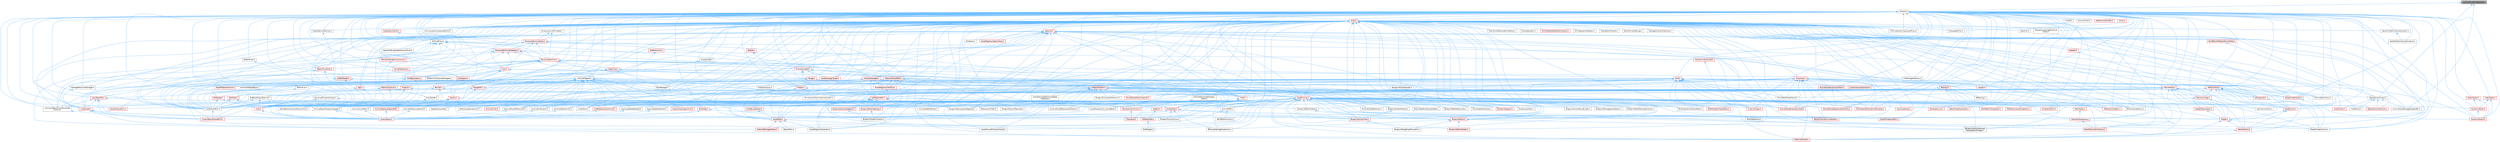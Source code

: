 digraph "ArchiveSavePackageData.h"
{
 // INTERACTIVE_SVG=YES
 // LATEX_PDF_SIZE
  bgcolor="transparent";
  edge [fontname=Helvetica,fontsize=10,labelfontname=Helvetica,labelfontsize=10];
  node [fontname=Helvetica,fontsize=10,shape=box,height=0.2,width=0.4];
  Node1 [id="Node000001",label="ArchiveSavePackageData.h",height=0.2,width=0.4,color="gray40", fillcolor="grey60", style="filled", fontcolor="black",tooltip=" "];
  Node1 -> Node2 [id="edge1_Node000001_Node000002",dir="back",color="steelblue1",style="solid",tooltip=" "];
  Node2 [id="Node000002",label="Archive.h",height=0.2,width=0.4,color="grey40", fillcolor="white", style="filled",URL="$d7/d3b/Archive_8h.html",tooltip=" "];
  Node2 -> Node3 [id="edge2_Node000002_Node000003",dir="back",color="steelblue1",style="solid",tooltip=" "];
  Node3 [id="Node000003",label="ApplePlatformSymbolication.h",height=0.2,width=0.4,color="grey40", fillcolor="white", style="filled",URL="$d5/d4c/ApplePlatformSymbolication_8h.html",tooltip=" "];
  Node2 -> Node4 [id="edge3_Node000002_Node000004",dir="back",color="steelblue1",style="solid",tooltip=" "];
  Node4 [id="Node000004",label="ArchiveLoadCompressedProxy.h",height=0.2,width=0.4,color="grey40", fillcolor="white", style="filled",URL="$d0/deb/ArchiveLoadCompressedProxy_8h.html",tooltip=" "];
  Node2 -> Node5 [id="edge4_Node000002_Node000005",dir="back",color="steelblue1",style="solid",tooltip=" "];
  Node5 [id="Node000005",label="ArchiveMD5.h",height=0.2,width=0.4,color="grey40", fillcolor="white", style="filled",URL="$d8/d7f/ArchiveMD5_8h.html",tooltip=" "];
  Node5 -> Node6 [id="edge5_Node000005_Node000006",dir="back",color="steelblue1",style="solid",tooltip=" "];
  Node6 [id="Node000006",label="ExternalPackageHelper.h",height=0.2,width=0.4,color="red", fillcolor="#FFF0F0", style="filled",URL="$d3/d2f/ExternalPackageHelper_8h.html",tooltip=" "];
  Node5 -> Node18 [id="edge6_Node000005_Node000018",dir="back",color="steelblue1",style="solid",tooltip=" "];
  Node18 [id="Node000018",label="WorldPartitionUtils.h",height=0.2,width=0.4,color="grey40", fillcolor="white", style="filled",URL="$d7/de8/WorldPartitionUtils_8h.html",tooltip=" "];
  Node2 -> Node19 [id="edge7_Node000002_Node000019",dir="back",color="steelblue1",style="solid",tooltip=" "];
  Node19 [id="Node000019",label="ArchiveProxy.h",height=0.2,width=0.4,color="grey40", fillcolor="white", style="filled",URL="$dc/dda/ArchiveProxy_8h.html",tooltip=" "];
  Node19 -> Node20 [id="edge8_Node000019_Node000020",dir="back",color="steelblue1",style="solid",tooltip=" "];
  Node20 [id="Node000020",label="Core.h",height=0.2,width=0.4,color="red", fillcolor="#FFF0F0", style="filled",URL="$d6/dd7/Core_8h.html",tooltip=" "];
  Node20 -> Node21 [id="edge9_Node000020_Node000021",dir="back",color="steelblue1",style="solid",tooltip=" "];
  Node21 [id="Node000021",label="CoreUObject.h",height=0.2,width=0.4,color="red", fillcolor="#FFF0F0", style="filled",URL="$d0/ded/CoreUObject_8h.html",tooltip=" "];
  Node19 -> Node29 [id="edge10_Node000019_Node000029",dir="back",color="steelblue1",style="solid",tooltip=" "];
  Node29 [id="Node000029",label="CoreSharedPCH.h",height=0.2,width=0.4,color="grey40", fillcolor="white", style="filled",URL="$d8/de5/CoreSharedPCH_8h.html",tooltip=" "];
  Node29 -> Node30 [id="edge11_Node000029_Node000030",dir="back",color="steelblue1",style="solid",tooltip=" "];
  Node30 [id="Node000030",label="CoreUObjectSharedPCH.h",height=0.2,width=0.4,color="red", fillcolor="#FFF0F0", style="filled",URL="$de/d2f/CoreUObjectSharedPCH_8h.html",tooltip=" "];
  Node19 -> Node34 [id="edge12_Node000019_Node000034",dir="back",color="steelblue1",style="solid",tooltip=" "];
  Node34 [id="Node000034",label="HierarchicalLogArchive.h",height=0.2,width=0.4,color="red", fillcolor="#FFF0F0", style="filled",URL="$df/d85/HierarchicalLogArchive_8h.html",tooltip=" "];
  Node19 -> Node45 [id="edge13_Node000019_Node000045",dir="back",color="steelblue1",style="solid",tooltip=" "];
  Node45 [id="Node000045",label="MaterialShared.h",height=0.2,width=0.4,color="red", fillcolor="#FFF0F0", style="filled",URL="$d7/d0b/MaterialShared_8h.html",tooltip=" "];
  Node19 -> Node64 [id="edge14_Node000019_Node000064",dir="back",color="steelblue1",style="solid",tooltip=" "];
  Node64 [id="Node000064",label="NameAsStringIndexProxyArchive.h",height=0.2,width=0.4,color="grey40", fillcolor="white", style="filled",URL="$d0/d6c/NameAsStringIndexProxyArchive_8h.html",tooltip=" "];
  Node19 -> Node65 [id="edge15_Node000019_Node000065",dir="back",color="steelblue1",style="solid",tooltip=" "];
  Node65 [id="Node000065",label="NameAsStringProxyArchive.h",height=0.2,width=0.4,color="red", fillcolor="#FFF0F0", style="filled",URL="$d9/d39/NameAsStringProxyArchive_8h.html",tooltip=" "];
  Node65 -> Node20 [id="edge16_Node000065_Node000020",dir="back",color="steelblue1",style="solid",tooltip=" "];
  Node19 -> Node272 [id="edge17_Node000019_Node000272",dir="back",color="steelblue1",style="solid",tooltip=" "];
  Node272 [id="Node000272",label="PropertyProxyArchive.h",height=0.2,width=0.4,color="grey40", fillcolor="white", style="filled",URL="$d7/d1f/PropertyProxyArchive_8h.html",tooltip=" "];
  Node19 -> Node273 [id="edge18_Node000019_Node000273",dir="back",color="steelblue1",style="solid",tooltip=" "];
  Node273 [id="Node000273",label="Shader.h",height=0.2,width=0.4,color="red", fillcolor="#FFF0F0", style="filled",URL="$d2/dac/Shader_8h.html",tooltip=" "];
  Node273 -> Node45 [id="edge19_Node000273_Node000045",dir="back",color="steelblue1",style="solid",tooltip=" "];
  Node273 -> Node583 [id="edge20_Node000273_Node000583",dir="back",color="steelblue1",style="solid",tooltip=" "];
  Node583 [id="Node000583",label="ShaderCodeArchive.h",height=0.2,width=0.4,color="grey40", fillcolor="white", style="filled",URL="$d4/dfd/ShaderCodeArchive_8h.html",tooltip=" "];
  Node273 -> Node591 [id="edge21_Node000273_Node000591",dir="back",color="steelblue1",style="solid",tooltip=" "];
  Node591 [id="Node000591",label="VertexFactory.h",height=0.2,width=0.4,color="red", fillcolor="#FFF0F0", style="filled",URL="$d8/dc4/VertexFactory_8h.html",tooltip=" "];
  Node591 -> Node45 [id="edge22_Node000591_Node000045",dir="back",color="steelblue1",style="solid",tooltip=" "];
  Node19 -> Node712 [id="edge23_Node000019_Node000712",dir="back",color="steelblue1",style="solid",tooltip=" "];
  Node712 [id="Node000712",label="StructuredArchiveAdapters.h",height=0.2,width=0.4,color="red", fillcolor="#FFF0F0", style="filled",URL="$d3/de1/StructuredArchiveAdapters_8h.html",tooltip=" "];
  Node712 -> Node713 [id="edge24_Node000712_Node000713",dir="back",color="steelblue1",style="solid",tooltip=" "];
  Node713 [id="Node000713",label="ArchiveUObjectFromStructured\lArchive.h",height=0.2,width=0.4,color="grey40", fillcolor="white", style="filled",URL="$d2/d52/ArchiveUObjectFromStructuredArchive_8h.html",tooltip=" "];
  Node713 -> Node30 [id="edge25_Node000713_Node000030",dir="back",color="steelblue1",style="solid",tooltip=" "];
  Node712 -> Node5306 [id="edge26_Node000712_Node005306",dir="back",color="steelblue1",style="solid",tooltip=" "];
  Node5306 [id="Node005306",label="ConfigCacheIni.h",height=0.2,width=0.4,color="red", fillcolor="#FFF0F0", style="filled",URL="$dd/d3f/ConfigCacheIni_8h.html",tooltip=" "];
  Node5306 -> Node20 [id="edge27_Node005306_Node000020",dir="back",color="steelblue1",style="solid",tooltip=" "];
  Node5306 -> Node29 [id="edge28_Node005306_Node000029",dir="back",color="steelblue1",style="solid",tooltip=" "];
  Node712 -> Node5313 [id="edge29_Node000712_Node005313",dir="back",color="steelblue1",style="solid",tooltip=" "];
  Node5313 [id="Node005313",label="Field.h",height=0.2,width=0.4,color="red", fillcolor="#FFF0F0", style="filled",URL="$d8/db3/Field_8h.html",tooltip=" "];
  Node5313 -> Node5314 [id="edge30_Node005313_Node005314",dir="back",color="steelblue1",style="solid",tooltip=" "];
  Node5314 [id="Node005314",label="ArchiveScriptReferenceCollector.h",height=0.2,width=0.4,color="grey40", fillcolor="white", style="filled",URL="$dd/dc1/ArchiveScriptReferenceCollector_8h.html",tooltip=" "];
  Node5313 -> Node1851 [id="edge31_Node005313_Node001851",dir="back",color="steelblue1",style="solid",tooltip=" "];
  Node1851 [id="Node001851",label="BlueprintActionFilter.h",height=0.2,width=0.4,color="red", fillcolor="#FFF0F0", style="filled",URL="$d5/d2a/BlueprintActionFilter_8h.html",tooltip=" "];
  Node1851 -> Node982 [id="edge32_Node001851_Node000982",dir="back",color="steelblue1",style="solid",tooltip=" "];
  Node982 [id="Node000982",label="BlueprintDragDropMenuItem.h",height=0.2,width=0.4,color="grey40", fillcolor="white", style="filled",URL="$dc/deb/BlueprintDragDropMenuItem_8h.html",tooltip=" "];
  Node5313 -> Node2985 [id="edge33_Node005313_Node002985",dir="back",color="steelblue1",style="solid",tooltip=" "];
  Node2985 [id="Node002985",label="UnrealType.h",height=0.2,width=0.4,color="red", fillcolor="#FFF0F0", style="filled",URL="$d6/d2f/UnrealType_8h.html",tooltip=" "];
  Node2985 -> Node984 [id="edge34_Node002985_Node000984",dir="back",color="steelblue1",style="solid",tooltip=" "];
  Node984 [id="Node000984",label="BPVariableDragDropAction.h",height=0.2,width=0.4,color="grey40", fillcolor="white", style="filled",URL="$dd/d23/BPVariableDragDropAction_8h.html",tooltip=" "];
  Node2985 -> Node3000 [id="edge35_Node002985_Node003000",dir="back",color="steelblue1",style="solid",tooltip=" "];
  Node3000 [id="Node003000",label="BezierChannelCurveModel.h",height=0.2,width=0.4,color="red", fillcolor="#FFF0F0", style="filled",URL="$d3/d63/BezierChannelCurveModel_8h.html",tooltip=" "];
  Node2985 -> Node1851 [id="edge36_Node002985_Node001851",dir="back",color="steelblue1",style="solid",tooltip=" "];
  Node2985 -> Node21 [id="edge37_Node002985_Node000021",dir="back",color="steelblue1",style="solid",tooltip=" "];
  Node2985 -> Node30 [id="edge38_Node002985_Node000030",dir="back",color="steelblue1",style="solid",tooltip=" "];
  Node2985 -> Node272 [id="edge39_Node002985_Node000272",dir="back",color="steelblue1",style="solid",tooltip=" "];
  Node2985 -> Node3812 [id="edge40_Node002985_Node003812",dir="back",color="steelblue1",style="solid",tooltip=" "];
  Node3812 [id="Node003812",label="RigVMPropertyPath.h",height=0.2,width=0.4,color="red", fillcolor="#FFF0F0", style="filled",URL="$da/dfd/RigVMPropertyPath_8h.html",tooltip=" "];
  Node712 -> Node5329 [id="edge41_Node000712_Node005329",dir="back",color="steelblue1",style="solid",tooltip=" "];
  Node5329 [id="Node005329",label="RenderTransform.h",height=0.2,width=0.4,color="red", fillcolor="#FFF0F0", style="filled",URL="$d7/d9f/RenderTransform_8h.html",tooltip=" "];
  Node712 -> Node5330 [id="edge42_Node000712_Node005330",dir="back",color="steelblue1",style="solid",tooltip=" "];
  Node5330 [id="Node005330",label="Sphere.h",height=0.2,width=0.4,color="red", fillcolor="#FFF0F0", style="filled",URL="$d3/dca/Sphere_8h.html",tooltip=" "];
  Node5330 -> Node1755 [id="edge43_Node005330_Node001755",dir="back",color="steelblue1",style="solid",tooltip=" "];
  Node1755 [id="Node001755",label="AnimNodeEditMode.h",height=0.2,width=0.4,color="grey40", fillcolor="white", style="filled",URL="$df/df6/AnimNodeEditMode_8h.html",tooltip=" "];
  Node5330 -> Node20 [id="edge44_Node005330_Node000020",dir="back",color="steelblue1",style="solid",tooltip=" "];
  Node5330 -> Node29 [id="edge45_Node005330_Node000029",dir="back",color="steelblue1",style="solid",tooltip=" "];
  Node712 -> Node7396 [id="edge46_Node000712_Node007396",dir="back",color="steelblue1",style="solid",tooltip=" "];
  Node7396 [id="Node007396",label="StructuredArchive.h",height=0.2,width=0.4,color="red", fillcolor="#FFF0F0", style="filled",URL="$d9/d1e/StructuredArchive_8h.html",tooltip=" "];
  Node7396 -> Node713 [id="edge47_Node007396_Node000713",dir="back",color="steelblue1",style="solid",tooltip=" "];
  Node7396 -> Node7399 [id="edge48_Node007396_Node007399",dir="back",color="steelblue1",style="solid",tooltip=" "];
  Node7399 [id="Node007399",label="Color.h",height=0.2,width=0.4,color="red", fillcolor="#FFF0F0", style="filled",URL="$dd/dac/Color_8h.html",tooltip=" "];
  Node7399 -> Node5454 [id="edge49_Node007399_Node005454",dir="back",color="steelblue1",style="solid",tooltip=" "];
  Node5454 [id="Node005454",label="AssetTypeActions_SoundBase.h",height=0.2,width=0.4,color="grey40", fillcolor="white", style="filled",URL="$db/d4e/AssetTypeActions__SoundBase_8h.html",tooltip=" "];
  Node7399 -> Node980 [id="edge50_Node007399_Node000980",dir="back",color="steelblue1",style="solid",tooltip=" "];
  Node980 [id="Node000980",label="BlueprintActionMenuItem.h",height=0.2,width=0.4,color="grey40", fillcolor="white", style="filled",URL="$d8/dca/BlueprintActionMenuItem_8h.html",tooltip=" "];
  Node7399 -> Node983 [id="edge51_Node007399_Node000983",dir="back",color="steelblue1",style="solid",tooltip=" "];
  Node983 [id="Node000983",label="BlueprintEditor.h",height=0.2,width=0.4,color="red", fillcolor="#FFF0F0", style="filled",URL="$df/d7d/BlueprintEditor_8h.html",tooltip=" "];
  Node983 -> Node984 [id="edge52_Node000983_Node000984",dir="back",color="steelblue1",style="solid",tooltip=" "];
  Node983 -> Node982 [id="edge53_Node000983_Node000982",dir="back",color="steelblue1",style="solid",tooltip=" "];
  Node983 -> Node985 [id="edge54_Node000983_Node000985",dir="back",color="steelblue1",style="solid",tooltip=" "];
  Node985 [id="Node000985",label="BlueprintEditorModes.h",height=0.2,width=0.4,color="red", fillcolor="#FFF0F0", style="filled",URL="$d9/d70/BlueprintEditorModes_8h.html",tooltip=" "];
  Node983 -> Node989 [id="edge55_Node000983_Node000989",dir="back",color="steelblue1",style="solid",tooltip=" "];
  Node989 [id="Node000989",label="SBlueprintEditorSelected\lDebugObjectWidget.h",height=0.2,width=0.4,color="grey40", fillcolor="white", style="filled",URL="$de/d6c/SBlueprintEditorSelectedDebugObjectWidget_8h.html",tooltip=" "];
  Node7399 -> Node7411 [id="edge56_Node007399_Node007411",dir="back",color="steelblue1",style="solid",tooltip=" "];
  Node7411 [id="Node007411",label="ColorSpace.h",height=0.2,width=0.4,color="red", fillcolor="#FFF0F0", style="filled",URL="$de/d18/ColorSpace_8h.html",tooltip=" "];
  Node7399 -> Node5306 [id="edge57_Node007399_Node005306",dir="back",color="steelblue1",style="solid",tooltip=" "];
  Node7399 -> Node20 [id="edge58_Node007399_Node000020",dir="back",color="steelblue1",style="solid",tooltip=" "];
  Node7399 -> Node29 [id="edge59_Node007399_Node000029",dir="back",color="steelblue1",style="solid",tooltip=" "];
  Node7396 -> Node5306 [id="edge60_Node007396_Node005306",dir="back",color="steelblue1",style="solid",tooltip=" "];
  Node7396 -> Node7787 [id="edge61_Node007396_Node007787",dir="back",color="steelblue1",style="solid",tooltip=" "];
  Node7787 [id="Node007787",label="DateTime.h",height=0.2,width=0.4,color="red", fillcolor="#FFF0F0", style="filled",URL="$d1/de9/DateTime_8h.html",tooltip=" "];
  Node7787 -> Node20 [id="edge62_Node007787_Node000020",dir="back",color="steelblue1",style="solid",tooltip=" "];
  Node7787 -> Node5335 [id="edge63_Node007787_Node005335",dir="back",color="steelblue1",style="solid",tooltip=" "];
  Node5335 [id="Node005335",label="CoreMinimal.h",height=0.2,width=0.4,color="red", fillcolor="#FFF0F0", style="filled",URL="$d7/d67/CoreMinimal_8h.html",tooltip=" "];
  Node5335 -> Node4984 [id="edge64_Node005335_Node004984",dir="back",color="steelblue1",style="solid",tooltip=" "];
  Node4984 [id="Node004984",label="AnimGraphAttributes.h",height=0.2,width=0.4,color="grey40", fillcolor="white", style="filled",URL="$d3/d40/AnimGraphAttributes_8h.html",tooltip=" "];
  Node5335 -> Node1755 [id="edge65_Node005335_Node001755",dir="back",color="steelblue1",style="solid",tooltip=" "];
  Node5335 -> Node5422 [id="edge66_Node005335_Node005422",dir="back",color="steelblue1",style="solid",tooltip=" "];
  Node5422 [id="Node005422",label="ArchiveCountMem.h",height=0.2,width=0.4,color="grey40", fillcolor="white", style="filled",URL="$dc/dfd/ArchiveCountMem_8h.html",tooltip=" "];
  Node5422 -> Node21 [id="edge67_Node005422_Node000021",dir="back",color="steelblue1",style="solid",tooltip=" "];
  Node5335 -> Node5423 [id="edge68_Node005335_Node005423",dir="back",color="steelblue1",style="solid",tooltip=" "];
  Node5423 [id="Node005423",label="ArchiveCrc32.h",height=0.2,width=0.4,color="red", fillcolor="#FFF0F0", style="filled",URL="$d9/dc5/ArchiveCrc32_8h.html",tooltip=" "];
  Node5335 -> Node5425 [id="edge69_Node005335_Node005425",dir="back",color="steelblue1",style="solid",tooltip=" "];
  Node5425 [id="Node005425",label="ArchiveFindCulprit.h",height=0.2,width=0.4,color="grey40", fillcolor="white", style="filled",URL="$de/d30/ArchiveFindCulprit_8h.html",tooltip=" "];
  Node5425 -> Node21 [id="edge70_Node005425_Node000021",dir="back",color="steelblue1",style="solid",tooltip=" "];
  Node5335 -> Node5426 [id="edge71_Node005335_Node005426",dir="back",color="steelblue1",style="solid",tooltip=" "];
  Node5426 [id="Node005426",label="ArchiveHasReferences.h",height=0.2,width=0.4,color="grey40", fillcolor="white", style="filled",URL="$d8/df1/ArchiveHasReferences_8h.html",tooltip=" "];
  Node5335 -> Node5 [id="edge72_Node005335_Node000005",dir="back",color="steelblue1",style="solid",tooltip=" "];
  Node5335 -> Node5427 [id="edge73_Node005335_Node005427",dir="back",color="steelblue1",style="solid",tooltip=" "];
  Node5427 [id="Node005427",label="ArchiveObjectCrc32.h",height=0.2,width=0.4,color="grey40", fillcolor="white", style="filled",URL="$d8/d12/ArchiveObjectCrc32_8h.html",tooltip=" "];
  Node5427 -> Node21 [id="edge74_Node005427_Node000021",dir="back",color="steelblue1",style="solid",tooltip=" "];
  Node5335 -> Node923 [id="edge75_Node005335_Node000923",dir="back",color="steelblue1",style="solid",tooltip=" "];
  Node923 [id="Node000923",label="ArchiveObjectPropertyMapper.h",height=0.2,width=0.4,color="grey40", fillcolor="white", style="filled",URL="$dc/d9a/ArchiveObjectPropertyMapper_8h.html",tooltip=" "];
  Node923 -> Node21 [id="edge76_Node000923_Node000021",dir="back",color="steelblue1",style="solid",tooltip=" "];
  Node5335 -> Node5428 [id="edge77_Node005335_Node005428",dir="back",color="steelblue1",style="solid",tooltip=" "];
  Node5428 [id="Node005428",label="ArchiveReferenceMarker.h",height=0.2,width=0.4,color="grey40", fillcolor="white", style="filled",URL="$da/dda/ArchiveReferenceMarker_8h.html",tooltip=" "];
  Node5428 -> Node21 [id="edge78_Node005428_Node000021",dir="back",color="steelblue1",style="solid",tooltip=" "];
  Node5335 -> Node5008 [id="edge79_Node005335_Node005008",dir="back",color="steelblue1",style="solid",tooltip=" "];
  Node5008 [id="Node005008",label="ArchiveReplaceObjectRef.h",height=0.2,width=0.4,color="red", fillcolor="#FFF0F0", style="filled",URL="$db/d36/ArchiveReplaceObjectRef_8h.html",tooltip=" "];
  Node5008 -> Node21 [id="edge80_Node005008_Node000021",dir="back",color="steelblue1",style="solid",tooltip=" "];
  Node5335 -> Node5314 [id="edge81_Node005335_Node005314",dir="back",color="steelblue1",style="solid",tooltip=" "];
  Node5335 -> Node5429 [id="edge82_Node005335_Node005429",dir="back",color="steelblue1",style="solid",tooltip=" "];
  Node5429 [id="Node005429",label="ArchiveShowReferences.h",height=0.2,width=0.4,color="grey40", fillcolor="white", style="filled",URL="$db/d28/ArchiveShowReferences_8h.html",tooltip=" "];
  Node5429 -> Node21 [id="edge83_Node005429_Node000021",dir="back",color="steelblue1",style="solid",tooltip=" "];
  Node5335 -> Node5449 [id="edge84_Node005335_Node005449",dir="back",color="steelblue1",style="solid",tooltip=" "];
  Node5449 [id="Node005449",label="AssetImportTask.h",height=0.2,width=0.4,color="grey40", fillcolor="white", style="filled",URL="$d7/d65/AssetImportTask_8h.html",tooltip=" "];
  Node5335 -> Node959 [id="edge85_Node005335_Node000959",dir="back",color="steelblue1",style="solid",tooltip=" "];
  Node959 [id="Node000959",label="AssetSourceFilenameCache.h",height=0.2,width=0.4,color="grey40", fillcolor="white", style="filled",URL="$dd/d16/AssetSourceFilenameCache_8h.html",tooltip=" "];
  Node5335 -> Node5454 [id="edge86_Node005335_Node005454",dir="back",color="steelblue1",style="solid",tooltip=" "];
  Node5335 -> Node5325 [id="edge87_Node005335_Node005325",dir="back",color="steelblue1",style="solid",tooltip=" "];
  Node5325 [id="Node005325",label="AsyncLoading2.h",height=0.2,width=0.4,color="red", fillcolor="#FFF0F0", style="filled",URL="$dd/db7/AsyncLoading2_8h.html",tooltip=" "];
  Node5335 -> Node4867 [id="edge88_Node005335_Node004867",dir="back",color="steelblue1",style="solid",tooltip=" "];
  Node4867 [id="Node004867",label="AttributeCurve.h",height=0.2,width=0.4,color="red", fillcolor="#FFF0F0", style="filled",URL="$d6/d16/AttributeCurve_8h.html",tooltip=" "];
  Node5335 -> Node5492 [id="edge89_Node005335_Node005492",dir="back",color="steelblue1",style="solid",tooltip=" "];
  Node5492 [id="Node005492",label="AutomatedAssetImportData.h",height=0.2,width=0.4,color="grey40", fillcolor="white", style="filled",URL="$dd/d4f/AutomatedAssetImportData_8h.html",tooltip=" "];
  Node5335 -> Node984 [id="edge90_Node005335_Node000984",dir="back",color="steelblue1",style="solid",tooltip=" "];
  Node5335 -> Node2794 [id="edge91_Node005335_Node002794",dir="back",color="steelblue1",style="solid",tooltip=" "];
  Node2794 [id="Node002794",label="BindingLifetimeTrackEditor.h",height=0.2,width=0.4,color="grey40", fillcolor="white", style="filled",URL="$db/d3c/BindingLifetimeTrackEditor_8h.html",tooltip=" "];
  Node5335 -> Node4577 [id="edge92_Node005335_Node004577",dir="back",color="steelblue1",style="solid",tooltip=" "];
  Node4577 [id="Node004577",label="BlueprintActionDatabase.h",height=0.2,width=0.4,color="red", fillcolor="#FFF0F0", style="filled",URL="$d4/dae/BlueprintActionDatabase_8h.html",tooltip=" "];
  Node4577 -> Node1135 [id="edge93_Node004577_Node001135",dir="back",color="steelblue1",style="solid",tooltip=" "];
  Node1135 [id="Node001135",label="BlueprintTypePromotion.h",height=0.2,width=0.4,color="grey40", fillcolor="white", style="filled",URL="$d2/d23/BlueprintTypePromotion_8h.html",tooltip=" "];
  Node5335 -> Node1851 [id="edge94_Node005335_Node001851",dir="back",color="steelblue1",style="solid",tooltip=" "];
  Node5335 -> Node979 [id="edge95_Node005335_Node000979",dir="back",color="steelblue1",style="solid",tooltip=" "];
  Node979 [id="Node000979",label="BlueprintActionMenuBuilder.h",height=0.2,width=0.4,color="grey40", fillcolor="white", style="filled",URL="$dd/dea/BlueprintActionMenuBuilder_8h.html",tooltip=" "];
  Node5335 -> Node980 [id="edge96_Node005335_Node000980",dir="back",color="steelblue1",style="solid",tooltip=" "];
  Node5335 -> Node982 [id="edge97_Node005335_Node000982",dir="back",color="steelblue1",style="solid",tooltip=" "];
  Node5335 -> Node983 [id="edge98_Node005335_Node000983",dir="back",color="steelblue1",style="solid",tooltip=" "];
  Node5335 -> Node985 [id="edge99_Node005335_Node000985",dir="back",color="steelblue1",style="solid",tooltip=" "];
  Node5335 -> Node1382 [id="edge100_Node005335_Node001382",dir="back",color="steelblue1",style="solid",tooltip=" "];
  Node1382 [id="Node001382",label="BlueprintEditorModule.h",height=0.2,width=0.4,color="grey40", fillcolor="white", style="filled",URL="$df/d39/BlueprintEditorModule_8h.html",tooltip=" "];
  Node1382 -> Node983 [id="edge101_Node001382_Node000983",dir="back",color="steelblue1",style="solid",tooltip=" "];
  Node5335 -> Node1315 [id="edge102_Node005335_Node001315",dir="back",color="steelblue1",style="solid",tooltip=" "];
  Node1315 [id="Node001315",label="BlueprintEditorSettings.h",height=0.2,width=0.4,color="red", fillcolor="#FFF0F0", style="filled",URL="$d4/dbc/BlueprintEditorSettings_8h.html",tooltip=" "];
  Node1315 -> Node1135 [id="edge103_Node001315_Node001135",dir="back",color="steelblue1",style="solid",tooltip=" "];
  Node5335 -> Node5523 [id="edge104_Node005335_Node005523",dir="back",color="steelblue1",style="solid",tooltip=" "];
  Node5523 [id="Node005523",label="BlueprintGraphModule.h",height=0.2,width=0.4,color="grey40", fillcolor="white", style="filled",URL="$d8/d11/BlueprintGraphModule_8h.html",tooltip=" "];
  Node5523 -> Node1851 [id="edge105_Node005523_Node001851",dir="back",color="steelblue1",style="solid",tooltip=" "];
  Node5335 -> Node5524 [id="edge106_Node005335_Node005524",dir="back",color="steelblue1",style="solid",tooltip=" "];
  Node5524 [id="Node005524",label="BlueprintManagedListDetails.h",height=0.2,width=0.4,color="grey40", fillcolor="white", style="filled",URL="$da/d22/BlueprintManagedListDetails_8h.html",tooltip=" "];
  Node5335 -> Node5012 [id="edge107_Node005335_Node005012",dir="back",color="steelblue1",style="solid",tooltip=" "];
  Node5012 [id="Node005012",label="BlueprintNamespaceRegistry.h",height=0.2,width=0.4,color="grey40", fillcolor="white", style="filled",URL="$dc/dc7/BlueprintNamespaceRegistry_8h.html",tooltip=" "];
  Node5335 -> Node1855 [id="edge108_Node005335_Node001855",dir="back",color="steelblue1",style="solid",tooltip=" "];
  Node1855 [id="Node001855",label="BlueprintNodeTemplateCache.h",height=0.2,width=0.4,color="grey40", fillcolor="white", style="filled",URL="$d7/d87/BlueprintNodeTemplateCache_8h.html",tooltip=" "];
  Node5335 -> Node995 [id="edge109_Node005335_Node000995",dir="back",color="steelblue1",style="solid",tooltip=" "];
  Node995 [id="Node000995",label="BlueprintPaletteFavorites.h",height=0.2,width=0.4,color="grey40", fillcolor="white", style="filled",URL="$dd/d5a/BlueprintPaletteFavorites_8h.html",tooltip=" "];
  Node5335 -> Node5526 [id="edge110_Node005335_Node005526",dir="back",color="steelblue1",style="solid",tooltip=" "];
  Node5526 [id="Node005526",label="BlueprintSupport.h",height=0.2,width=0.4,color="red", fillcolor="#FFF0F0", style="filled",URL="$d1/d6c/BlueprintSupport_8h.html",tooltip=" "];
  Node5335 -> Node1135 [id="edge111_Node005335_Node001135",dir="back",color="steelblue1",style="solid",tooltip=" "];
  Node5335 -> Node2650 [id="edge112_Node005335_Node002650",dir="back",color="steelblue1",style="solid",tooltip=" "];
  Node2650 [id="Node002650",label="BoolPropertyTrackEditor.h",height=0.2,width=0.4,color="red", fillcolor="#FFF0F0", style="filled",URL="$db/d07/BoolPropertyTrackEditor_8h.html",tooltip=" "];
  Node5335 -> Node5554 [id="edge113_Node005335_Node005554",dir="back",color="steelblue1",style="solid",tooltip=" "];
  Node5554 [id="Node005554",label="BulkData.h",height=0.2,width=0.4,color="red", fillcolor="#FFF0F0", style="filled",URL="$d4/d8e/BulkData_8h.html",tooltip=" "];
  Node5554 -> Node5557 [id="edge114_Node005554_Node005557",dir="back",color="steelblue1",style="solid",tooltip=" "];
  Node5557 [id="Node005557",label="BulkDataWriter.h",height=0.2,width=0.4,color="grey40", fillcolor="white", style="filled",URL="$dc/dcb/BulkDataWriter_8h.html",tooltip=" "];
  Node5554 -> Node21 [id="edge115_Node005554_Node000021",dir="back",color="steelblue1",style="solid",tooltip=" "];
  Node5554 -> Node30 [id="edge116_Node005554_Node000030",dir="back",color="steelblue1",style="solid",tooltip=" "];
  Node5335 -> Node20 [id="edge117_Node005335_Node000020",dir="back",color="steelblue1",style="solid",tooltip=" "];
  Node5335 -> Node29 [id="edge118_Node005335_Node000029",dir="back",color="steelblue1",style="solid",tooltip=" "];
  Node5335 -> Node2138 [id="edge119_Node005335_Node002138",dir="back",color="steelblue1",style="solid",tooltip=" "];
  Node2138 [id="Node002138",label="DlgReferenceTree.h",height=0.2,width=0.4,color="grey40", fillcolor="white", style="filled",URL="$db/dd3/DlgReferenceTree_8h.html",tooltip=" "];
  Node5335 -> Node5937 [id="edge120_Node005335_Node005937",dir="back",color="steelblue1",style="solid",tooltip=" "];
  Node5937 [id="Node005937",label="DuplicatedDataReader.h",height=0.2,width=0.4,color="grey40", fillcolor="white", style="filled",URL="$d9/d7b/DuplicatedDataReader_8h.html",tooltip=" "];
  Node5937 -> Node21 [id="edge121_Node005937_Node000021",dir="back",color="steelblue1",style="solid",tooltip=" "];
  Node5335 -> Node5938 [id="edge122_Node005335_Node005938",dir="back",color="steelblue1",style="solid",tooltip=" "];
  Node5938 [id="Node005938",label="DuplicatedDataWriter.h",height=0.2,width=0.4,color="grey40", fillcolor="white", style="filled",URL="$db/d02/DuplicatedDataWriter_8h.html",tooltip=" "];
  Node5938 -> Node21 [id="edge123_Node005938_Node000021",dir="back",color="steelblue1",style="solid",tooltip=" "];
  Node5335 -> Node5956 [id="edge124_Node005335_Node005956",dir="back",color="steelblue1",style="solid",tooltip=" "];
  Node5956 [id="Node005956",label="DynamicVector.h",height=0.2,width=0.4,color="red", fillcolor="#FFF0F0", style="filled",URL="$d5/dfc/DynamicVector_8h.html",tooltip=" "];
  Node5956 -> Node5960 [id="edge125_Node005956_Node005960",dir="back",color="steelblue1",style="solid",tooltip=" "];
  Node5960 [id="Node005960",label="DynamicMesh3.h",height=0.2,width=0.4,color="red", fillcolor="#FFF0F0", style="filled",URL="$d5/d34/DynamicMesh3_8h.html",tooltip=" "];
  Node5335 -> Node6135 [id="edge126_Node005335_Node006135",dir="back",color="steelblue1",style="solid",tooltip=" "];
  Node6135 [id="Node006135",label="FindReferencersArchive.h",height=0.2,width=0.4,color="red", fillcolor="#FFF0F0", style="filled",URL="$d5/d8f/FindReferencersArchive_8h.html",tooltip=" "];
  Node6135 -> Node21 [id="edge127_Node006135_Node000021",dir="back",color="steelblue1",style="solid",tooltip=" "];
  Node5335 -> Node34 [id="edge128_Node005335_Node000034",dir="back",color="steelblue1",style="solid",tooltip=" "];
  Node5335 -> Node6603 [id="edge129_Node005335_Node006603",dir="back",color="steelblue1",style="solid",tooltip=" "];
  Node6603 [id="Node006603",label="KeyChainUtilities.h",height=0.2,width=0.4,color="grey40", fillcolor="white", style="filled",URL="$db/d66/KeyChainUtilities_8h.html",tooltip=" "];
  Node5335 -> Node6618 [id="edge130_Node005335_Node006618",dir="back",color="steelblue1",style="solid",tooltip=" "];
  Node6618 [id="Node006618",label="LatentPropertyHandle.h",height=0.2,width=0.4,color="red", fillcolor="#FFF0F0", style="filled",URL="$d2/d4e/LatentPropertyHandle_8h.html",tooltip=" "];
  Node5335 -> Node2984 [id="edge131_Node005335_Node002984",dir="back",color="steelblue1",style="solid",tooltip=" "];
  Node2984 [id="Node002984",label="LinkerLoad.h",height=0.2,width=0.4,color="red", fillcolor="#FFF0F0", style="filled",URL="$d7/def/LinkerLoad_8h.html",tooltip=" "];
  Node2984 -> Node21 [id="edge132_Node002984_Node000021",dir="back",color="steelblue1",style="solid",tooltip=" "];
  Node2984 -> Node30 [id="edge133_Node002984_Node000030",dir="back",color="steelblue1",style="solid",tooltip=" "];
  Node2984 -> Node6 [id="edge134_Node002984_Node000006",dir="back",color="steelblue1",style="solid",tooltip=" "];
  Node5335 -> Node5023 [id="edge135_Node005335_Node005023",dir="back",color="steelblue1",style="solid",tooltip=" "];
  Node5023 [id="Node005023",label="LinkerSave.h",height=0.2,width=0.4,color="grey40", fillcolor="white", style="filled",URL="$d5/d31/LinkerSave_8h.html",tooltip=" "];
  Node5335 -> Node3820 [id="edge136_Node005335_Node003820",dir="back",color="steelblue1",style="solid",tooltip=" "];
  Node3820 [id="Node003820",label="LiveLinkTypes.h",height=0.2,width=0.4,color="red", fillcolor="#FFF0F0", style="filled",URL="$d2/d4c/LiveLinkTypes_8h.html",tooltip=" "];
  Node5335 -> Node45 [id="edge137_Node005335_Node000045",dir="back",color="steelblue1",style="solid",tooltip=" "];
  Node5335 -> Node5457 [id="edge138_Node005335_Node005457",dir="back",color="steelblue1",style="solid",tooltip=" "];
  Node5457 [id="Node005457",label="MeshAttributeArray.h",height=0.2,width=0.4,color="red", fillcolor="#FFF0F0", style="filled",URL="$dd/dcf/MeshAttributeArray_8h.html",tooltip=" "];
  Node5457 -> Node5475 [id="edge139_Node005457_Node005475",dir="back",color="steelblue1",style="solid",tooltip=" "];
  Node5475 [id="Node005475",label="MeshElementContainer.h",height=0.2,width=0.4,color="red", fillcolor="#FFF0F0", style="filled",URL="$d1/dfa/MeshElementContainer_8h.html",tooltip=" "];
  Node5335 -> Node5475 [id="edge140_Node005335_Node005475",dir="back",color="steelblue1",style="solid",tooltip=" "];
  Node5335 -> Node6717 [id="edge141_Node005335_Node006717",dir="back",color="steelblue1",style="solid",tooltip=" "];
  Node6717 [id="Node006717",label="MeshTypes.h",height=0.2,width=0.4,color="red", fillcolor="#FFF0F0", style="filled",URL="$dd/d98/MeshTypes_8h.html",tooltip=" "];
  Node6717 -> Node5457 [id="edge142_Node006717_Node005457",dir="back",color="steelblue1",style="solid",tooltip=" "];
  Node5335 -> Node4912 [id="edge143_Node005335_Node004912",dir="back",color="steelblue1",style="solid",tooltip=" "];
  Node4912 [id="Node004912",label="MovieSceneEvaluationField.h",height=0.2,width=0.4,color="red", fillcolor="#FFF0F0", style="filled",URL="$d6/d5d/MovieSceneEvaluationField_8h.html",tooltip=" "];
  Node5335 -> Node2722 [id="edge144_Node005335_Node002722",dir="back",color="steelblue1",style="solid",tooltip=" "];
  Node2722 [id="Node002722",label="MovieSceneEvaluationTemplate.h",height=0.2,width=0.4,color="red", fillcolor="#FFF0F0", style="filled",URL="$d9/d34/MovieSceneEvaluationTemplate_8h.html",tooltip=" "];
  Node5335 -> Node4917 [id="edge145_Node005335_Node004917",dir="back",color="steelblue1",style="solid",tooltip=" "];
  Node4917 [id="Node004917",label="MovieSceneSequenceHierarchy.h",height=0.2,width=0.4,color="red", fillcolor="#FFF0F0", style="filled",URL="$d0/dd7/MovieSceneSequenceHierarchy_8h.html",tooltip=" "];
  Node5335 -> Node6863 [id="edge146_Node005335_Node006863",dir="back",color="steelblue1",style="solid",tooltip=" "];
  Node6863 [id="Node006863",label="NodeHandle.h",height=0.2,width=0.4,color="red", fillcolor="#FFF0F0", style="filled",URL="$d2/d9b/NodeHandle_8h.html",tooltip=" "];
  Node6863 -> Node6100 [id="edge147_Node006863_Node006100",dir="back",color="steelblue1",style="solid",tooltip=" "];
  Node6100 [id="Node006100",label="TraitReader.h",height=0.2,width=0.4,color="grey40", fillcolor="white", style="filled",URL="$d9/d0d/TraitReader_8h.html",tooltip=" "];
  Node5335 -> Node6865 [id="edge148_Node005335_Node006865",dir="back",color="steelblue1",style="solid",tooltip=" "];
  Node6865 [id="Node006865",label="NodeID.h",height=0.2,width=0.4,color="red", fillcolor="#FFF0F0", style="filled",URL="$d2/ddd/NodeID_8h.html",tooltip=" "];
  Node6865 -> Node6863 [id="edge149_Node006865_Node006863",dir="back",color="steelblue1",style="solid",tooltip=" "];
  Node5335 -> Node1509 [id="edge150_Node005335_Node001509",dir="back",color="steelblue1",style="solid",tooltip=" "];
  Node1509 [id="Node001509",label="ObjectTools.h",height=0.2,width=0.4,color="grey40", fillcolor="white", style="filled",URL="$d3/d71/ObjectTools_8h.html",tooltip=" "];
  Node5335 -> Node6914 [id="edge151_Node005335_Node006914",dir="back",color="steelblue1",style="solid",tooltip=" "];
  Node6914 [id="Node006914",label="PerPlatformProperties.h",height=0.2,width=0.4,color="red", fillcolor="#FFF0F0", style="filled",URL="$df/d71/CoreUObject_2Public_2UObject_2PerPlatformProperties_8h.html",tooltip=" "];
  Node5335 -> Node6920 [id="edge152_Node005335_Node006920",dir="back",color="steelblue1",style="solid",tooltip=" "];
  Node6920 [id="Node006920",label="PerQualityLevelProperties.h",height=0.2,width=0.4,color="red", fillcolor="#FFF0F0", style="filled",URL="$d6/dcd/PerQualityLevelProperties_8h.html",tooltip=" "];
  Node5335 -> Node272 [id="edge153_Node005335_Node000272",dir="back",color="steelblue1",style="solid",tooltip=" "];
  Node5335 -> Node6153 [id="edge154_Node005335_Node006153",dir="back",color="steelblue1",style="solid",tooltip=" "];
  Node6153 [id="Node006153",label="ReferencedAssetsUtils.h",height=0.2,width=0.4,color="grey40", fillcolor="white", style="filled",URL="$da/d7d/ReferencedAssetsUtils_8h.html",tooltip=" "];
  Node5335 -> Node7003 [id="edge155_Node005335_Node007003",dir="back",color="steelblue1",style="solid",tooltip=" "];
  Node7003 [id="Node007003",label="ReferencerFinder.h",height=0.2,width=0.4,color="grey40", fillcolor="white", style="filled",URL="$dd/df4/ReferencerFinder_8h.html",tooltip=" "];
  Node5335 -> Node5329 [id="edge156_Node005335_Node005329",dir="back",color="steelblue1",style="solid",tooltip=" "];
  Node5335 -> Node3812 [id="edge157_Node005335_Node003812",dir="back",color="steelblue1",style="solid",tooltip=" "];
  Node5335 -> Node4036 [id="edge158_Node005335_Node004036",dir="back",color="steelblue1",style="solid",tooltip=" "];
  Node4036 [id="Node004036",label="SCSVImportOptions.h",height=0.2,width=0.4,color="grey40", fillcolor="white", style="filled",URL="$d7/dfe/SCSVImportOptions_8h.html",tooltip=" "];
  Node5335 -> Node4039 [id="edge159_Node005335_Node004039",dir="back",color="steelblue1",style="solid",tooltip=" "];
  Node4039 [id="Node004039",label="SNameComboBox.h",height=0.2,width=0.4,color="red", fillcolor="#FFF0F0", style="filled",URL="$d8/d4b/SNameComboBox_8h.html",tooltip=" "];
  Node5335 -> Node273 [id="edge160_Node005335_Node000273",dir="back",color="steelblue1",style="solid",tooltip=" "];
  Node5335 -> Node583 [id="edge161_Node005335_Node000583",dir="back",color="steelblue1",style="solid",tooltip=" "];
  Node5335 -> Node6378 [id="edge162_Node005335_Node006378",dir="back",color="steelblue1",style="solid",tooltip=" "];
  Node6378 [id="Node006378",label="ShaderCore.h",height=0.2,width=0.4,color="red", fillcolor="#FFF0F0", style="filled",URL="$d2/dc9/ShaderCore_8h.html",tooltip=" "];
  Node6378 -> Node273 [id="edge163_Node006378_Node000273",dir="back",color="steelblue1",style="solid",tooltip=" "];
  Node6378 -> Node591 [id="edge164_Node006378_Node000591",dir="back",color="steelblue1",style="solid",tooltip=" "];
  Node5335 -> Node7068 [id="edge165_Node005335_Node007068",dir="back",color="steelblue1",style="solid",tooltip=" "];
  Node7068 [id="Node007068",label="ShaderParameters.h",height=0.2,width=0.4,color="red", fillcolor="#FFF0F0", style="filled",URL="$d5/d63/ShaderParameters_8h.html",tooltip=" "];
  Node7068 -> Node273 [id="edge166_Node007068_Node000273",dir="back",color="steelblue1",style="solid",tooltip=" "];
  Node5335 -> Node7077 [id="edge167_Node005335_Node007077",dir="back",color="steelblue1",style="solid",tooltip=" "];
  Node7077 [id="Node007077",label="SimpleCellGrid.h",height=0.2,width=0.4,color="red", fillcolor="#FFF0F0", style="filled",URL="$d6/d59/SimpleCellGrid_8h.html",tooltip=" "];
  Node5335 -> Node2910 [id="edge168_Node005335_Node002910",dir="back",color="steelblue1",style="solid",tooltip=" "];
  Node2910 [id="Node002910",label="SparseVolumeTexture.h",height=0.2,width=0.4,color="red", fillcolor="#FFF0F0", style="filled",URL="$d4/df8/SparseVolumeTexture_8h.html",tooltip=" "];
  Node5335 -> Node6100 [id="edge169_Node005335_Node006100",dir="back",color="steelblue1",style="solid",tooltip=" "];
  Node5335 -> Node6240 [id="edge170_Node005335_Node006240",dir="back",color="steelblue1",style="solid",tooltip=" "];
  Node6240 [id="Node006240",label="TransactionCommon.h",height=0.2,width=0.4,color="red", fillcolor="#FFF0F0", style="filled",URL="$d4/d64/TransactionCommon_8h.html",tooltip=" "];
  Node6240 -> Node6241 [id="edge171_Node006240_Node006241",dir="back",color="steelblue1",style="solid",tooltip=" "];
  Node6241 [id="Node006241",label="Transactor.h",height=0.2,width=0.4,color="red", fillcolor="#FFF0F0", style="filled",URL="$d1/d5b/Transactor_8h.html",tooltip=" "];
  Node5335 -> Node6241 [id="edge172_Node005335_Node006241",dir="back",color="steelblue1",style="solid",tooltip=" "];
  Node5335 -> Node591 [id="edge173_Node005335_Node000591",dir="back",color="steelblue1",style="solid",tooltip=" "];
  Node5335 -> Node7354 [id="edge174_Node005335_Node007354",dir="back",color="steelblue1",style="solid",tooltip=" "];
  Node7354 [id="Node007354",label="WorldPartitionActorDescArchive.h",height=0.2,width=0.4,color="grey40", fillcolor="white", style="filled",URL="$d4/de5/WorldPartitionActorDescArchive_8h.html",tooltip=" "];
  Node7787 -> Node29 [id="edge175_Node007787_Node000029",dir="back",color="steelblue1",style="solid",tooltip=" "];
  Node7787 -> Node7791 [id="edge176_Node007787_Node007791",dir="back",color="steelblue1",style="solid",tooltip=" "];
  Node7791 [id="Node007791",label="FileManagerGeneric.h",height=0.2,width=0.4,color="grey40", fillcolor="white", style="filled",URL="$dc/d32/FileManagerGeneric_8h.html",tooltip=" "];
  Node7787 -> Node7427 [id="edge177_Node007787_Node007427",dir="back",color="steelblue1",style="solid",tooltip=" "];
  Node7427 [id="Node007427",label="IPlatformFileCachedWrapper.h",height=0.2,width=0.4,color="grey40", fillcolor="white", style="filled",URL="$d2/d1a/IPlatformFileCachedWrapper_8h.html",tooltip=" "];
  Node7787 -> Node7823 [id="edge178_Node007787_Node007823",dir="back",color="steelblue1",style="solid",tooltip=" "];
  Node7823 [id="Node007823",label="Range.h",height=0.2,width=0.4,color="red", fillcolor="#FFF0F0", style="filled",URL="$d9/db6/Range_8h.html",tooltip=" "];
  Node7823 -> Node20 [id="edge179_Node007823_Node000020",dir="back",color="steelblue1",style="solid",tooltip=" "];
  Node7823 -> Node5335 [id="edge180_Node007823_Node005335",dir="back",color="steelblue1",style="solid",tooltip=" "];
  Node7823 -> Node29 [id="edge181_Node007823_Node000029",dir="back",color="steelblue1",style="solid",tooltip=" "];
  Node7823 -> Node4912 [id="edge182_Node007823_Node004912",dir="back",color="steelblue1",style="solid",tooltip=" "];
  Node7823 -> Node7842 [id="edge183_Node007823_Node007842",dir="back",color="steelblue1",style="solid",tooltip=" "];
  Node7842 [id="Node007842",label="MovieSceneEvaluationTree.h",height=0.2,width=0.4,color="red", fillcolor="#FFF0F0", style="filled",URL="$d6/d33/MovieSceneEvaluationTree_8h.html",tooltip=" "];
  Node7842 -> Node4912 [id="edge184_Node007842_Node004912",dir="back",color="steelblue1",style="solid",tooltip=" "];
  Node7842 -> Node2722 [id="edge185_Node007842_Node002722",dir="back",color="steelblue1",style="solid",tooltip=" "];
  Node7842 -> Node4917 [id="edge186_Node007842_Node004917",dir="back",color="steelblue1",style="solid",tooltip=" "];
  Node7823 -> Node7845 [id="edge187_Node007823_Node007845",dir="back",color="steelblue1",style="solid",tooltip=" "];
  Node7845 [id="Node007845",label="RangeSet.h",height=0.2,width=0.4,color="red", fillcolor="#FFF0F0", style="filled",URL="$dc/d21/RangeSet_8h.html",tooltip=" "];
  Node7845 -> Node20 [id="edge188_Node007845_Node000020",dir="back",color="steelblue1",style="solid",tooltip=" "];
  Node7845 -> Node5335 [id="edge189_Node007845_Node005335",dir="back",color="steelblue1",style="solid",tooltip=" "];
  Node7845 -> Node29 [id="edge190_Node007845_Node000029",dir="back",color="steelblue1",style="solid",tooltip=" "];
  Node7787 -> Node5319 [id="edge191_Node007787_Node005319",dir="back",color="steelblue1",style="solid",tooltip=" "];
  Node5319 [id="Node005319",label="SavePackage.h",height=0.2,width=0.4,color="grey40", fillcolor="white", style="filled",URL="$d7/d0a/SavePackage_8h.html",tooltip=" "];
  Node7396 -> Node5313 [id="edge192_Node007396_Node005313",dir="back",color="steelblue1",style="solid",tooltip=" "];
  Node7396 -> Node7854 [id="edge193_Node007396_Node007854",dir="back",color="steelblue1",style="solid",tooltip=" "];
  Node7854 [id="Node007854",label="Guid.h",height=0.2,width=0.4,color="red", fillcolor="#FFF0F0", style="filled",URL="$d6/d2a/Guid_8h.html",tooltip=" "];
  Node7854 -> Node2863 [id="edge194_Node007854_Node002863",dir="back",color="steelblue1",style="solid",tooltip=" "];
  Node2863 [id="Node002863",label="AnimDataModelHasher.h",height=0.2,width=0.4,color="grey40", fillcolor="white", style="filled",URL="$d1/d21/AnimDataModelHasher_8h.html",tooltip=" "];
  Node7854 -> Node7825 [id="edge195_Node007854_Node007825",dir="back",color="steelblue1",style="solid",tooltip=" "];
  Node7825 [id="Node007825",label="App.h",height=0.2,width=0.4,color="red", fillcolor="#FFF0F0", style="filled",URL="$de/d8b/App_8h.html",tooltip=" "];
  Node7825 -> Node20 [id="edge196_Node007825_Node000020",dir="back",color="steelblue1",style="solid",tooltip=" "];
  Node7825 -> Node29 [id="edge197_Node007825_Node000029",dir="back",color="steelblue1",style="solid",tooltip=" "];
  Node7854 -> Node925 [id="edge198_Node007854_Node000925",dir="back",color="steelblue1",style="solid",tooltip=" "];
  Node925 [id="Node000925",label="AssetData.h",height=0.2,width=0.4,color="red", fillcolor="#FFF0F0", style="filled",URL="$d9/d19/AssetData_8h.html",tooltip=" "];
  Node925 -> Node952 [id="edge199_Node000925_Node000952",dir="back",color="steelblue1",style="solid",tooltip=" "];
  Node952 [id="Node000952",label="AssetRegistryGenerator.h",height=0.2,width=0.4,color="grey40", fillcolor="white", style="filled",URL="$df/dd1/AssetRegistryGenerator_8h.html",tooltip=" "];
  Node925 -> Node959 [id="edge200_Node000925_Node000959",dir="back",color="steelblue1",style="solid",tooltip=" "];
  Node925 -> Node6 [id="edge201_Node000925_Node000006",dir="back",color="steelblue1",style="solid",tooltip=" "];
  Node925 -> Node1509 [id="edge202_Node000925_Node001509",dir="back",color="steelblue1",style="solid",tooltip=" "];
  Node7854 -> Node2794 [id="edge203_Node007854_Node002794",dir="back",color="steelblue1",style="solid",tooltip=" "];
  Node7854 -> Node983 [id="edge204_Node007854_Node000983",dir="back",color="steelblue1",style="solid",tooltip=" "];
  Node7854 -> Node2650 [id="edge205_Node007854_Node002650",dir="back",color="steelblue1",style="solid",tooltip=" "];
  Node7854 -> Node20 [id="edge206_Node007854_Node000020",dir="back",color="steelblue1",style="solid",tooltip=" "];
  Node7854 -> Node29 [id="edge207_Node007854_Node000029",dir="back",color="steelblue1",style="solid",tooltip=" "];
  Node7854 -> Node5313 [id="edge208_Node007854_Node005313",dir="back",color="steelblue1",style="solid",tooltip=" "];
  Node7854 -> Node6394 [id="edge209_Node007854_Node006394",dir="back",color="steelblue1",style="solid",tooltip=" "];
  Node6394 [id="Node006394",label="IoDispatcher.h",height=0.2,width=0.4,color="red", fillcolor="#FFF0F0", style="filled",URL="$d8/d3c/IoDispatcher_8h.html",tooltip=" "];
  Node6394 -> Node583 [id="edge210_Node006394_Node000583",dir="back",color="steelblue1",style="solid",tooltip=" "];
  Node7854 -> Node2980 [id="edge211_Node007854_Node002980",dir="back",color="steelblue1",style="solid",tooltip=" "];
  Node2980 [id="Node002980",label="LazyObjectPtr.h",height=0.2,width=0.4,color="red", fillcolor="#FFF0F0", style="filled",URL="$d0/d2a/LazyObjectPtr_8h.html",tooltip=" "];
  Node2980 -> Node713 [id="edge212_Node002980_Node000713",dir="back",color="steelblue1",style="solid",tooltip=" "];
  Node2980 -> Node21 [id="edge213_Node002980_Node000021",dir="back",color="steelblue1",style="solid",tooltip=" "];
  Node2980 -> Node30 [id="edge214_Node002980_Node000030",dir="back",color="steelblue1",style="solid",tooltip=" "];
  Node2980 -> Node2984 [id="edge215_Node002980_Node002984",dir="back",color="steelblue1",style="solid",tooltip=" "];
  Node2980 -> Node2985 [id="edge216_Node002980_Node002985",dir="back",color="steelblue1",style="solid",tooltip=" "];
  Node7854 -> Node7610 [id="edge217_Node007854_Node007610",dir="back",color="steelblue1",style="solid",tooltip=" "];
  Node7610 [id="Node007610",label="LevelInstanceActorGuid.h",height=0.2,width=0.4,color="red", fillcolor="#FFF0F0", style="filled",URL="$d0/d6d/LevelInstanceActorGuid_8h.html",tooltip=" "];
  Node7854 -> Node3820 [id="edge218_Node007854_Node003820",dir="back",color="steelblue1",style="solid",tooltip=" "];
  Node7854 -> Node45 [id="edge219_Node007854_Node000045",dir="back",color="steelblue1",style="solid",tooltip=" "];
  Node7854 -> Node4912 [id="edge220_Node007854_Node004912",dir="back",color="steelblue1",style="solid",tooltip=" "];
  Node7854 -> Node2722 [id="edge221_Node007854_Node002722",dir="back",color="steelblue1",style="solid",tooltip=" "];
  Node7854 -> Node4917 [id="edge222_Node007854_Node004917",dir="back",color="steelblue1",style="solid",tooltip=" "];
  Node7854 -> Node7666 [id="edge223_Node007854_Node007666",dir="back",color="steelblue1",style="solid",tooltip=" "];
  Node7666 [id="Node007666",label="SecureHash.h",height=0.2,width=0.4,color="red", fillcolor="#FFF0F0", style="filled",URL="$df/d38/SecureHash_8h.html",tooltip=" "];
  Node7666 -> Node2863 [id="edge224_Node007666_Node002863",dir="back",color="steelblue1",style="solid",tooltip=" "];
  Node7666 -> Node5 [id="edge225_Node007666_Node000005",dir="back",color="steelblue1",style="solid",tooltip=" "];
  Node7666 -> Node925 [id="edge226_Node007666_Node000925",dir="back",color="steelblue1",style="solid",tooltip=" "];
  Node7666 -> Node29 [id="edge227_Node007666_Node000029",dir="back",color="steelblue1",style="solid",tooltip=" "];
  Node7666 -> Node6394 [id="edge228_Node007666_Node006394",dir="back",color="steelblue1",style="solid",tooltip=" "];
  Node7666 -> Node45 [id="edge229_Node007666_Node000045",dir="back",color="steelblue1",style="solid",tooltip=" "];
  Node7666 -> Node7678 [id="edge230_Node007666_Node007678",dir="back",color="steelblue1",style="solid",tooltip=" "];
  Node7678 [id="Node007678",label="MemoryImage.h",height=0.2,width=0.4,color="red", fillcolor="#FFF0F0", style="filled",URL="$d1/df7/MemoryImage_8h.html",tooltip=" "];
  Node7678 -> Node273 [id="edge231_Node007678_Node000273",dir="back",color="steelblue1",style="solid",tooltip=" "];
  Node7678 -> Node2985 [id="edge232_Node007678_Node002985",dir="back",color="steelblue1",style="solid",tooltip=" "];
  Node7678 -> Node591 [id="edge233_Node007678_Node000591",dir="back",color="steelblue1",style="solid",tooltip=" "];
  Node7666 -> Node273 [id="edge234_Node007666_Node000273",dir="back",color="steelblue1",style="solid",tooltip=" "];
  Node7666 -> Node583 [id="edge235_Node007666_Node000583",dir="back",color="steelblue1",style="solid",tooltip=" "];
  Node7666 -> Node7683 [id="edge236_Node007666_Node007683",dir="back",color="steelblue1",style="solid",tooltip=" "];
  Node7683 [id="Node007683",label="ShaderCodeLibrary.h",height=0.2,width=0.4,color="red", fillcolor="#FFF0F0", style="filled",URL="$d0/d8f/ShaderCodeLibrary_8h.html",tooltip=" "];
  Node7683 -> Node583 [id="edge237_Node007683_Node000583",dir="back",color="steelblue1",style="solid",tooltip=" "];
  Node7666 -> Node6378 [id="edge238_Node007666_Node006378",dir="back",color="steelblue1",style="solid",tooltip=" "];
  Node7666 -> Node591 [id="edge239_Node007666_Node000591",dir="back",color="steelblue1",style="solid",tooltip=" "];
  Node7396 -> Node2980 [id="edge240_Node007396_Node002980",dir="back",color="steelblue1",style="solid",tooltip=" "];
  Node7396 -> Node2984 [id="edge241_Node007396_Node002984",dir="back",color="steelblue1",style="solid",tooltip=" "];
  Node7396 -> Node8012 [id="edge242_Node007396_Node008012",dir="back",color="steelblue1",style="solid",tooltip=" "];
  Node8012 [id="Node008012",label="ObjectThumbnail.h",height=0.2,width=0.4,color="red", fillcolor="#FFF0F0", style="filled",URL="$de/d40/ObjectThumbnail_8h.html",tooltip=" "];
  Node8012 -> Node20 [id="edge243_Node008012_Node000020",dir="back",color="steelblue1",style="solid",tooltip=" "];
  Node8012 -> Node29 [id="edge244_Node008012_Node000029",dir="back",color="steelblue1",style="solid",tooltip=" "];
  Node7396 -> Node8015 [id="edge245_Node007396_Node008015",dir="back",color="steelblue1",style="solid",tooltip=" "];
  Node8015 [id="Node008015",label="PrimaryAssetId.h",height=0.2,width=0.4,color="red", fillcolor="#FFF0F0", style="filled",URL="$dc/d5c/PrimaryAssetId_8h.html",tooltip=" "];
  Node8015 -> Node924 [id="edge246_Node008015_Node000924",dir="back",color="steelblue1",style="solid",tooltip=" "];
  Node924 [id="Node000924",label="AssetBundleData.h",height=0.2,width=0.4,color="red", fillcolor="#FFF0F0", style="filled",URL="$df/d47/AssetBundleData_8h.html",tooltip=" "];
  Node924 -> Node925 [id="edge247_Node000924_Node000925",dir="back",color="steelblue1",style="solid",tooltip=" "];
  Node8015 -> Node925 [id="edge248_Node008015_Node000925",dir="back",color="steelblue1",style="solid",tooltip=" "];
  Node8015 -> Node1588 [id="edge249_Node008015_Node001588",dir="back",color="steelblue1",style="solid",tooltip=" "];
  Node1588 [id="Node001588",label="AssetManagerTypes.h",height=0.2,width=0.4,color="red", fillcolor="#FFF0F0", style="filled",URL="$d6/d98/AssetManagerTypes_8h.html",tooltip=" "];
  Node8015 -> Node7644 [id="edge250_Node008015_Node007644",dir="back",color="steelblue1",style="solid",tooltip=" "];
  Node7644 [id="Node007644",label="UObjectGlobals.h",height=0.2,width=0.4,color="red", fillcolor="#FFF0F0", style="filled",URL="$d0/da9/UObjectGlobals_8h.html",tooltip=" "];
  Node7644 -> Node7600 [id="edge251_Node007644_Node007600",dir="back",color="steelblue1",style="solid",tooltip=" "];
  Node7600 [id="Node007600",label="ActorElementEditorAssetData\lInterface.h",height=0.2,width=0.4,color="grey40", fillcolor="white", style="filled",URL="$d9/d7b/ActorElementEditorAssetDataInterface_8h.html",tooltip=" "];
  Node7644 -> Node4984 [id="edge252_Node007644_Node004984",dir="back",color="steelblue1",style="solid",tooltip=" "];
  Node7644 -> Node5314 [id="edge253_Node007644_Node005314",dir="back",color="steelblue1",style="solid",tooltip=" "];
  Node7644 -> Node925 [id="edge254_Node007644_Node000925",dir="back",color="steelblue1",style="solid",tooltip=" "];
  Node7644 -> Node5449 [id="edge255_Node007644_Node005449",dir="back",color="steelblue1",style="solid",tooltip=" "];
  Node7644 -> Node5492 [id="edge256_Node007644_Node005492",dir="back",color="steelblue1",style="solid",tooltip=" "];
  Node7644 -> Node1851 [id="edge257_Node007644_Node001851",dir="back",color="steelblue1",style="solid",tooltip=" "];
  Node7644 -> Node7504 [id="edge258_Node007644_Node007504",dir="back",color="steelblue1",style="solid",tooltip=" "];
  Node7504 [id="Node007504",label="BlueprintCompilerExtension.h",height=0.2,width=0.4,color="grey40", fillcolor="white", style="filled",URL="$d3/dc0/BlueprintCompilerExtension_8h.html",tooltip=" "];
  Node7644 -> Node1315 [id="edge259_Node007644_Node001315",dir="back",color="steelblue1",style="solid",tooltip=" "];
  Node7644 -> Node5012 [id="edge260_Node007644_Node005012",dir="back",color="steelblue1",style="solid",tooltip=" "];
  Node7644 -> Node995 [id="edge261_Node007644_Node000995",dir="back",color="steelblue1",style="solid",tooltip=" "];
  Node7644 -> Node5526 [id="edge262_Node007644_Node005526",dir="back",color="steelblue1",style="solid",tooltip=" "];
  Node7644 -> Node1135 [id="edge263_Node007644_Node001135",dir="back",color="steelblue1",style="solid",tooltip=" "];
  Node7644 -> Node21 [id="edge264_Node007644_Node000021",dir="back",color="steelblue1",style="solid",tooltip=" "];
  Node7644 -> Node30 [id="edge265_Node007644_Node000030",dir="back",color="steelblue1",style="solid",tooltip=" "];
  Node7644 -> Node5313 [id="edge266_Node007644_Node005313",dir="back",color="steelblue1",style="solid",tooltip=" "];
  Node7644 -> Node3820 [id="edge267_Node007644_Node003820",dir="back",color="steelblue1",style="solid",tooltip=" "];
  Node7644 -> Node2706 [id="edge268_Node007644_Node002706",dir="back",color="steelblue1",style="solid",tooltip=" "];
  Node2706 [id="Node002706",label="MovieSceneTrackInstance.h",height=0.2,width=0.4,color="red", fillcolor="#FFF0F0", style="filled",URL="$d4/d28/MovieSceneTrackInstance_8h.html",tooltip=" "];
  Node7644 -> Node3694 [id="edge269_Node007644_Node003694",dir="back",color="steelblue1",style="solid",tooltip=" "];
  Node3694 [id="Node003694",label="MovieSceneTrackInstanceSystem.h",height=0.2,width=0.4,color="grey40", fillcolor="white", style="filled",URL="$d4/db7/MovieSceneTrackInstanceSystem_8h.html",tooltip=" "];
  Node7644 -> Node5007 [id="edge270_Node007644_Node005007",dir="back",color="steelblue1",style="solid",tooltip=" "];
  Node5007 [id="Node005007",label="SoftObjectPath.h",height=0.2,width=0.4,color="red", fillcolor="#FFF0F0", style="filled",URL="$d3/dc8/SoftObjectPath_8h.html",tooltip=" "];
  Node5007 -> Node5008 [id="edge271_Node005007_Node005008",dir="back",color="steelblue1",style="solid",tooltip=" "];
  Node5007 -> Node713 [id="edge272_Node005007_Node000713",dir="back",color="steelblue1",style="solid",tooltip=" "];
  Node5007 -> Node924 [id="edge273_Node005007_Node000924",dir="back",color="steelblue1",style="solid",tooltip=" "];
  Node5007 -> Node925 [id="edge274_Node005007_Node000925",dir="back",color="steelblue1",style="solid",tooltip=" "];
  Node5007 -> Node952 [id="edge275_Node005007_Node000952",dir="back",color="steelblue1",style="solid",tooltip=" "];
  Node5007 -> Node4577 [id="edge276_Node005007_Node004577",dir="back",color="steelblue1",style="solid",tooltip=" "];
  Node5007 -> Node983 [id="edge277_Node005007_Node000983",dir="back",color="steelblue1",style="solid",tooltip=" "];
  Node5007 -> Node1382 [id="edge278_Node005007_Node001382",dir="back",color="steelblue1",style="solid",tooltip=" "];
  Node5007 -> Node1315 [id="edge279_Node005007_Node001315",dir="back",color="steelblue1",style="solid",tooltip=" "];
  Node5007 -> Node5012 [id="edge280_Node005007_Node005012",dir="back",color="steelblue1",style="solid",tooltip=" "];
  Node5007 -> Node2984 [id="edge281_Node005007_Node002984",dir="back",color="steelblue1",style="solid",tooltip=" "];
  Node5007 -> Node5023 [id="edge282_Node005007_Node005023",dir="back",color="steelblue1",style="solid",tooltip=" "];
  Node5007 -> Node4917 [id="edge283_Node005007_Node004917",dir="back",color="steelblue1",style="solid",tooltip=" "];
  Node7644 -> Node2985 [id="edge284_Node007644_Node002985",dir="back",color="steelblue1",style="solid",tooltip=" "];
  Node7396 -> Node5007 [id="edge285_Node007396_Node005007",dir="back",color="steelblue1",style="solid",tooltip=" "];
  Node7396 -> Node8025 [id="edge286_Node007396_Node008025",dir="back",color="steelblue1",style="solid",tooltip=" "];
  Node8025 [id="Node008025",label="StringTableCore.h",height=0.2,width=0.4,color="red", fillcolor="#FFF0F0", style="filled",URL="$d9/dd3/StringTableCore_8h.html",tooltip=" "];
  Node7396 -> Node8281 [id="edge287_Node007396_Node008281",dir="back",color="steelblue1",style="solid",tooltip=" "];
  Node8281 [id="Node008281",label="TopLevelAssetPath.h",height=0.2,width=0.4,color="red", fillcolor="#FFF0F0", style="filled",URL="$de/dc9/TopLevelAssetPath_8h.html",tooltip=" "];
  Node8281 -> Node924 [id="edge288_Node008281_Node000924",dir="back",color="steelblue1",style="solid",tooltip=" "];
  Node8281 -> Node925 [id="edge289_Node008281_Node000925",dir="back",color="steelblue1",style="solid",tooltip=" "];
  Node8281 -> Node7979 [id="edge290_Node008281_Node007979",dir="back",color="steelblue1",style="solid",tooltip=" "];
  Node7979 [id="Node007979",label="AssetRegistryInterface.h",height=0.2,width=0.4,color="red", fillcolor="#FFF0F0", style="filled",URL="$d5/d26/AssetRegistryInterface_8h.html",tooltip=" "];
  Node7979 -> Node952 [id="edge291_Node007979_Node000952",dir="back",color="steelblue1",style="solid",tooltip=" "];
  Node8281 -> Node6089 [id="edge292_Node008281_Node006089",dir="back",color="steelblue1",style="solid",tooltip=" "];
  Node6089 [id="Node006089",label="AudioAnalytics.h",height=0.2,width=0.4,color="grey40", fillcolor="white", style="filled",URL="$dc/d3f/AudioAnalytics_8h.html",tooltip=" "];
  Node8281 -> Node4577 [id="edge293_Node008281_Node004577",dir="back",color="steelblue1",style="solid",tooltip=" "];
  Node8281 -> Node8282 [id="edge294_Node008281_Node008282",dir="back",color="steelblue1",style="solid",tooltip=" "];
  Node8282 [id="Node008282",label="BlueprintAssetHandler.h",height=0.2,width=0.4,color="grey40", fillcolor="white", style="filled",URL="$d0/d84/BlueprintAssetHandler_8h.html",tooltip=" "];
  Node8281 -> Node1315 [id="edge295_Node008281_Node001315",dir="back",color="steelblue1",style="solid",tooltip=" "];
  Node8281 -> Node5007 [id="edge296_Node008281_Node005007",dir="back",color="steelblue1",style="solid",tooltip=" "];
  Node8281 -> Node7644 [id="edge297_Node008281_Node007644",dir="back",color="steelblue1",style="solid",tooltip=" "];
  Node8281 -> Node2985 [id="edge298_Node008281_Node002985",dir="back",color="steelblue1",style="solid",tooltip=" "];
  Node8281 -> Node7354 [id="edge299_Node008281_Node007354",dir="back",color="steelblue1",style="solid",tooltip=" "];
  Node7396 -> Node2985 [id="edge300_Node007396_Node002985",dir="back",color="steelblue1",style="solid",tooltip=" "];
  Node712 -> Node7739 [id="edge301_Node000712_Node007739",dir="back",color="steelblue1",style="solid",tooltip=" "];
  Node7739 [id="Node007739",label="TransformVectorized.h",height=0.2,width=0.4,color="red", fillcolor="#FFF0F0", style="filled",URL="$d6/d1c/TransformVectorized_8h.html",tooltip=" "];
  Node7739 -> Node3820 [id="edge302_Node007739_Node003820",dir="back",color="steelblue1",style="solid",tooltip=" "];
  Node19 -> Node6100 [id="edge303_Node000019_Node006100",dir="back",color="steelblue1",style="solid",tooltip=" "];
  Node2 -> Node8084 [id="edge304_Node000002_Node008084",dir="back",color="steelblue1",style="solid",tooltip=" "];
  Node8084 [id="Node008084",label="ArchiveSaveCompressedProxy.h",height=0.2,width=0.4,color="grey40", fillcolor="white", style="filled",URL="$d4/dee/ArchiveSaveCompressedProxy_8h.html",tooltip=" "];
  Node2 -> Node6400 [id="edge305_Node000002_Node006400",dir="back",color="steelblue1",style="solid",tooltip=" "];
  Node6400 [id="Node006400",label="ArchiveStackTrace.h",height=0.2,width=0.4,color="grey40", fillcolor="white", style="filled",URL="$d9/d16/ArchiveStackTrace_8h.html",tooltip=" "];
  Node2 -> Node8293 [id="edge306_Node000002_Node008293",dir="back",color="steelblue1",style="solid",tooltip=" "];
  Node8293 [id="Node008293",label="ArchiveUObject.h",height=0.2,width=0.4,color="grey40", fillcolor="white", style="filled",URL="$de/ddb/ArchiveUObject_8h.html",tooltip=" "];
  Node8293 -> Node5422 [id="edge307_Node008293_Node005422",dir="back",color="steelblue1",style="solid",tooltip=" "];
  Node8293 -> Node5423 [id="edge308_Node008293_Node005423",dir="back",color="steelblue1",style="solid",tooltip=" "];
  Node8293 -> Node5425 [id="edge309_Node008293_Node005425",dir="back",color="steelblue1",style="solid",tooltip=" "];
  Node8293 -> Node5426 [id="edge310_Node008293_Node005426",dir="back",color="steelblue1",style="solid",tooltip=" "];
  Node8293 -> Node5427 [id="edge311_Node008293_Node005427",dir="back",color="steelblue1",style="solid",tooltip=" "];
  Node8293 -> Node923 [id="edge312_Node008293_Node000923",dir="back",color="steelblue1",style="solid",tooltip=" "];
  Node8293 -> Node5428 [id="edge313_Node008293_Node005428",dir="back",color="steelblue1",style="solid",tooltip=" "];
  Node8293 -> Node5008 [id="edge314_Node008293_Node005008",dir="back",color="steelblue1",style="solid",tooltip=" "];
  Node8293 -> Node5314 [id="edge315_Node008293_Node005314",dir="back",color="steelblue1",style="solid",tooltip=" "];
  Node8293 -> Node5429 [id="edge316_Node008293_Node005429",dir="back",color="steelblue1",style="solid",tooltip=" "];
  Node8293 -> Node8294 [id="edge317_Node008293_Node008294",dir="back",color="steelblue1",style="solid",tooltip=" "];
  Node8294 [id="Node008294",label="ArchiveUObjectBase.h",height=0.2,width=0.4,color="grey40", fillcolor="white", style="filled",URL="$d7/d24/ArchiveUObjectBase_8h.html",tooltip=" "];
  Node8293 -> Node713 [id="edge318_Node008293_Node000713",dir="back",color="steelblue1",style="solid",tooltip=" "];
  Node8293 -> Node21 [id="edge319_Node008293_Node000021",dir="back",color="steelblue1",style="solid",tooltip=" "];
  Node8293 -> Node30 [id="edge320_Node008293_Node000030",dir="back",color="steelblue1",style="solid",tooltip=" "];
  Node8293 -> Node2138 [id="edge321_Node008293_Node002138",dir="back",color="steelblue1",style="solid",tooltip=" "];
  Node8293 -> Node5937 [id="edge322_Node008293_Node005937",dir="back",color="steelblue1",style="solid",tooltip=" "];
  Node8293 -> Node5938 [id="edge323_Node008293_Node005938",dir="back",color="steelblue1",style="solid",tooltip=" "];
  Node8293 -> Node6135 [id="edge324_Node008293_Node006135",dir="back",color="steelblue1",style="solid",tooltip=" "];
  Node8293 -> Node2984 [id="edge325_Node008293_Node002984",dir="back",color="steelblue1",style="solid",tooltip=" "];
  Node8293 -> Node5023 [id="edge326_Node008293_Node005023",dir="back",color="steelblue1",style="solid",tooltip=" "];
  Node8293 -> Node1509 [id="edge327_Node008293_Node001509",dir="back",color="steelblue1",style="solid",tooltip=" "];
  Node8293 -> Node6153 [id="edge328_Node008293_Node006153",dir="back",color="steelblue1",style="solid",tooltip=" "];
  Node8293 -> Node7003 [id="edge329_Node008293_Node007003",dir="back",color="steelblue1",style="solid",tooltip=" "];
  Node8293 -> Node8295 [id="edge330_Node008293_Node008295",dir="back",color="steelblue1",style="solid",tooltip=" "];
  Node8295 [id="Node008295",label="RigVMObjectArchive.h",height=0.2,width=0.4,color="red", fillcolor="#FFF0F0", style="filled",URL="$d3/d81/RigVMObjectArchive_8h.html",tooltip=" "];
  Node8293 -> Node5319 [id="edge331_Node008293_Node005319",dir="back",color="steelblue1",style="solid",tooltip=" "];
  Node8293 -> Node5007 [id="edge332_Node008293_Node005007",dir="back",color="steelblue1",style="solid",tooltip=" "];
  Node8293 -> Node6240 [id="edge333_Node008293_Node006240",dir="back",color="steelblue1",style="solid",tooltip=" "];
  Node8293 -> Node6241 [id="edge334_Node008293_Node006241",dir="back",color="steelblue1",style="solid",tooltip=" "];
  Node8293 -> Node7644 [id="edge335_Node008293_Node007644",dir="back",color="steelblue1",style="solid",tooltip=" "];
  Node2 -> Node713 [id="edge336_Node000002_Node000713",dir="back",color="steelblue1",style="solid",tooltip=" "];
  Node2 -> Node8296 [id="edge337_Node000002_Node008296",dir="back",color="steelblue1",style="solid",tooltip=" "];
  Node8296 [id="Node008296",label="Array.h",height=0.2,width=0.4,color="red", fillcolor="#FFF0F0", style="filled",URL="$df/dd0/Array_8h.html",tooltip=" "];
  Node8296 -> Node7391 [id="edge338_Node008296_Node007391",dir="back",color="steelblue1",style="solid",tooltip=" "];
  Node7391 [id="Node007391",label="ABTesting.h",height=0.2,width=0.4,color="grey40", fillcolor="white", style="filled",URL="$d6/dec/ABTesting_8h.html",tooltip=" "];
  Node8296 -> Node5086 [id="edge339_Node008296_Node005086",dir="back",color="steelblue1",style="solid",tooltip=" "];
  Node5086 [id="Node005086",label="AIHelpers.h",height=0.2,width=0.4,color="grey40", fillcolor="white", style="filled",URL="$d1/d0d/AIHelpers_8h.html",tooltip=" "];
  Node8296 -> Node7600 [id="edge340_Node008296_Node007600",dir="back",color="steelblue1",style="solid",tooltip=" "];
  Node8296 -> Node7495 [id="edge341_Node008296_Node007495",dir="back",color="steelblue1",style="solid",tooltip=" "];
  Node7495 [id="Node007495",label="ActorSoundParameterInterface.h",height=0.2,width=0.4,color="grey40", fillcolor="white", style="filled",URL="$de/d9f/ActorSoundParameterInterface_8h.html",tooltip=" "];
  Node8296 -> Node8297 [id="edge342_Node008296_Node008297",dir="back",color="steelblue1",style="solid",tooltip=" "];
  Node8297 [id="Node008297",label="AndroidJavaEnv.h",height=0.2,width=0.4,color="grey40", fillcolor="white", style="filled",URL="$d6/d94/AndroidJavaEnv_8h.html",tooltip=" "];
  Node8296 -> Node2863 [id="edge343_Node008296_Node002863",dir="back",color="steelblue1",style="solid",tooltip=" "];
  Node8296 -> Node2859 [id="edge344_Node008296_Node002859",dir="back",color="steelblue1",style="solid",tooltip=" "];
  Node2859 [id="Node002859",label="AnimDataModelNotifyCollector.h",height=0.2,width=0.4,color="red", fillcolor="#FFF0F0", style="filled",URL="$dc/d99/AnimDataModelNotifyCollector_8h.html",tooltip=" "];
  Node8296 -> Node4984 [id="edge345_Node008296_Node004984",dir="back",color="steelblue1",style="solid",tooltip=" "];
  Node8296 -> Node1755 [id="edge346_Node008296_Node001755",dir="back",color="steelblue1",style="solid",tooltip=" "];
  Node8296 -> Node2860 [id="edge347_Node008296_Node002860",dir="back",color="steelblue1",style="solid",tooltip=" "];
  Node2860 [id="Node002860",label="AnimSequenceHelpers.h",height=0.2,width=0.4,color="grey40", fillcolor="white", style="filled",URL="$dd/d12/AnimSequenceHelpers_8h.html",tooltip=" "];
  Node8296 -> Node7825 [id="edge348_Node008296_Node007825",dir="back",color="steelblue1",style="solid",tooltip=" "];
  Node8296 -> Node5425 [id="edge349_Node008296_Node005425",dir="back",color="steelblue1",style="solid",tooltip=" "];
  Node8296 -> Node5426 [id="edge350_Node008296_Node005426",dir="back",color="steelblue1",style="solid",tooltip=" "];
  Node8296 -> Node4 [id="edge351_Node008296_Node000004",dir="back",color="steelblue1",style="solid",tooltip=" "];
  Node8296 -> Node5427 [id="edge352_Node008296_Node005427",dir="back",color="steelblue1",style="solid",tooltip=" "];
  Node8296 -> Node8084 [id="edge353_Node008296_Node008084",dir="back",color="steelblue1",style="solid",tooltip=" "];
  Node8296 -> Node8298 [id="edge354_Node008296_Node008298",dir="back",color="steelblue1",style="solid",tooltip=" "];
  Node8298 [id="Node008298",label="ArchiveSerializedProperty\lChain.h",height=0.2,width=0.4,color="grey40", fillcolor="white", style="filled",URL="$d0/dd3/ArchiveSerializedPropertyChain_8h.html",tooltip=" "];
  Node8298 -> Node6240 [id="edge355_Node008298_Node006240",dir="back",color="steelblue1",style="solid",tooltip=" "];
  Node8298 -> Node6241 [id="edge356_Node008298_Node006241",dir="back",color="steelblue1",style="solid",tooltip=" "];
  Node8296 -> Node5429 [id="edge357_Node008296_Node005429",dir="back",color="steelblue1",style="solid",tooltip=" "];
  Node8296 -> Node6400 [id="edge358_Node008296_Node006400",dir="back",color="steelblue1",style="solid",tooltip=" "];
  Node8296 -> Node713 [id="edge359_Node008296_Node000713",dir="back",color="steelblue1",style="solid",tooltip=" "];
  Node8296 -> Node8299 [id="edge360_Node008296_Node008299",dir="back",color="steelblue1",style="solid",tooltip=" "];
  Node8299 [id="Node008299",label="ArrayBuilder.h",height=0.2,width=0.4,color="grey40", fillcolor="white", style="filled",URL="$d1/d4b/ArrayBuilder_8h.html",tooltip=" "];
  Node8299 -> Node20 [id="edge361_Node008299_Node000020",dir="back",color="steelblue1",style="solid",tooltip=" "];
  Node8296 -> Node8300 [id="edge362_Node008296_Node008300",dir="back",color="steelblue1",style="solid",tooltip=" "];
  Node8300 [id="Node008300",label="ArrayReader.h",height=0.2,width=0.4,color="grey40", fillcolor="white", style="filled",URL="$d8/d40/ArrayReader_8h.html",tooltip=" "];
  Node8300 -> Node20 [id="edge363_Node008300_Node000020",dir="back",color="steelblue1",style="solid",tooltip=" "];
  Node8296 -> Node8301 [id="edge364_Node008296_Node008301",dir="back",color="steelblue1",style="solid",tooltip=" "];
  Node8301 [id="Node008301",label="ArrayView.h",height=0.2,width=0.4,color="red", fillcolor="#FFF0F0", style="filled",URL="$d7/df4/ArrayView_8h.html",tooltip=" "];
  Node8301 -> Node2863 [id="edge365_Node008301_Node002863",dir="back",color="steelblue1",style="solid",tooltip=" "];
  Node8301 -> Node6400 [id="edge366_Node008301_Node006400",dir="back",color="steelblue1",style="solid",tooltip=" "];
  Node8301 -> Node925 [id="edge367_Node008301_Node000925",dir="back",color="steelblue1",style="solid",tooltip=" "];
  Node8301 -> Node5325 [id="edge368_Node008301_Node005325",dir="back",color="steelblue1",style="solid",tooltip=" "];
  Node8301 -> Node3000 [id="edge369_Node008301_Node003000",dir="back",color="steelblue1",style="solid",tooltip=" "];
  Node8301 -> Node8282 [id="edge370_Node008301_Node008282",dir="back",color="steelblue1",style="solid",tooltip=" "];
  Node8301 -> Node2650 [id="edge371_Node008301_Node002650",dir="back",color="steelblue1",style="solid",tooltip=" "];
  Node8301 -> Node20 [id="edge372_Node008301_Node000020",dir="back",color="steelblue1",style="solid",tooltip=" "];
  Node8301 -> Node29 [id="edge373_Node008301_Node000029",dir="back",color="steelblue1",style="solid",tooltip=" "];
  Node8301 -> Node5960 [id="edge374_Node008301_Node005960",dir="back",color="steelblue1",style="solid",tooltip=" "];
  Node8301 -> Node6135 [id="edge375_Node008301_Node006135",dir="back",color="steelblue1",style="solid",tooltip=" "];
  Node8301 -> Node6394 [id="edge376_Node008301_Node006394",dir="back",color="steelblue1",style="solid",tooltip=" "];
  Node8301 -> Node45 [id="edge377_Node008301_Node000045",dir="back",color="steelblue1",style="solid",tooltip=" "];
  Node8301 -> Node5457 [id="edge378_Node008301_Node005457",dir="back",color="steelblue1",style="solid",tooltip=" "];
  Node8301 -> Node4912 [id="edge379_Node008301_Node004912",dir="back",color="steelblue1",style="solid",tooltip=" "];
  Node8301 -> Node2722 [id="edge380_Node008301_Node002722",dir="back",color="steelblue1",style="solid",tooltip=" "];
  Node8301 -> Node7842 [id="edge381_Node008301_Node007842",dir="back",color="steelblue1",style="solid",tooltip=" "];
  Node8301 -> Node4917 [id="edge382_Node008301_Node004917",dir="back",color="steelblue1",style="solid",tooltip=" "];
  Node8301 -> Node2706 [id="edge383_Node008301_Node002706",dir="back",color="steelblue1",style="solid",tooltip=" "];
  Node8301 -> Node7398 [id="edge384_Node008301_Node007398",dir="back",color="steelblue1",style="solid",tooltip=" "];
  Node7398 [id="Node007398",label="PackageResourceManager.h",height=0.2,width=0.4,color="grey40", fillcolor="white", style="filled",URL="$dc/dee/PackageResourceManager_8h.html",tooltip=" "];
  Node7398 -> Node2984 [id="edge385_Node007398_Node002984",dir="back",color="steelblue1",style="solid",tooltip=" "];
  Node8301 -> Node273 [id="edge386_Node008301_Node000273",dir="back",color="steelblue1",style="solid",tooltip=" "];
  Node8301 -> Node7683 [id="edge387_Node008301_Node007683",dir="back",color="steelblue1",style="solid",tooltip=" "];
  Node8301 -> Node6378 [id="edge388_Node008301_Node006378",dir="back",color="steelblue1",style="solid",tooltip=" "];
  Node8301 -> Node7644 [id="edge389_Node008301_Node007644",dir="back",color="steelblue1",style="solid",tooltip=" "];
  Node8301 -> Node2985 [id="edge390_Node008301_Node002985",dir="back",color="steelblue1",style="solid",tooltip=" "];
  Node8301 -> Node8316 [id="edge391_Node008301_Node008316",dir="back",color="steelblue1",style="solid",tooltip=" "];
  Node8316 [id="Node008316",label="xxhash.h",height=0.2,width=0.4,color="red", fillcolor="#FFF0F0", style="filled",URL="$d3/d32/xxhash_8h.html",tooltip=" "];
  Node8296 -> Node924 [id="edge392_Node008296_Node000924",dir="back",color="steelblue1",style="solid",tooltip=" "];
  Node8296 -> Node925 [id="edge393_Node008296_Node000925",dir="back",color="steelblue1",style="solid",tooltip=" "];
  Node8296 -> Node5449 [id="edge394_Node008296_Node005449",dir="back",color="steelblue1",style="solid",tooltip=" "];
  Node8296 -> Node1588 [id="edge395_Node008296_Node001588",dir="back",color="steelblue1",style="solid",tooltip=" "];
  Node8296 -> Node952 [id="edge396_Node008296_Node000952",dir="back",color="steelblue1",style="solid",tooltip=" "];
  Node8296 -> Node7979 [id="edge397_Node008296_Node007979",dir="back",color="steelblue1",style="solid",tooltip=" "];
  Node8296 -> Node7497 [id="edge398_Node008296_Node007497",dir="back",color="steelblue1",style="solid",tooltip=" "];
  Node7497 [id="Node007497",label="AssetRegistryTagsContext.h",height=0.2,width=0.4,color="red", fillcolor="#FFF0F0", style="filled",URL="$d1/d74/AssetRegistryTagsContext_8h.html",tooltip=" "];
  Node8296 -> Node959 [id="edge399_Node008296_Node000959",dir="back",color="steelblue1",style="solid",tooltip=" "];
  Node8296 -> Node5454 [id="edge400_Node008296_Node005454",dir="back",color="steelblue1",style="solid",tooltip=" "];
  Node8296 -> Node5325 [id="edge401_Node008296_Node005325",dir="back",color="steelblue1",style="solid",tooltip=" "];
  Node8296 -> Node6089 [id="edge402_Node008296_Node006089",dir="back",color="steelblue1",style="solid",tooltip=" "];
  Node8296 -> Node1381 [id="edge403_Node008296_Node001381",dir="back",color="steelblue1",style="solid",tooltip=" "];
  Node1381 [id="Node001381",label="AudioEditorModule.h",height=0.2,width=0.4,color="grey40", fillcolor="white", style="filled",URL="$d4/d28/AudioEditorModule_8h.html",tooltip=" "];
  Node8296 -> Node8349 [id="edge404_Node008296_Node008349",dir="back",color="steelblue1",style="solid",tooltip=" "];
  Node8349 [id="Node008349",label="AudioFormatSettings.h",height=0.2,width=0.4,color="grey40", fillcolor="white", style="filled",URL="$d7/d79/AudioFormatSettings_8h.html",tooltip=" "];
  Node8296 -> Node5492 [id="edge405_Node008296_Node005492",dir="back",color="steelblue1",style="solid",tooltip=" "];
  Node8296 -> Node8499 [id="edge406_Node008296_Node008499",dir="back",color="steelblue1",style="solid",tooltip=" "];
  Node8499 [id="Node008499",label="AverageOverlayToVertices.h",height=0.2,width=0.4,color="grey40", fillcolor="white", style="filled",URL="$d8/d66/AverageOverlayToVertices_8h.html",tooltip=" "];
  Node8296 -> Node984 [id="edge407_Node008296_Node000984",dir="back",color="steelblue1",style="solid",tooltip=" "];
  Node8296 -> Node8500 [id="edge408_Node008296_Node008500",dir="back",color="steelblue1",style="solid",tooltip=" "];
  Node8500 [id="Node008500",label="Base64.h",height=0.2,width=0.4,color="red", fillcolor="#FFF0F0", style="filled",URL="$d1/dbd/Base64_8h.html",tooltip=" "];
  Node8500 -> Node6603 [id="edge409_Node008500_Node006603",dir="back",color="steelblue1",style="solid",tooltip=" "];
  Node8296 -> Node3000 [id="edge410_Node008296_Node003000",dir="back",color="steelblue1",style="solid",tooltip=" "];
  Node8296 -> Node8501 [id="edge411_Node008296_Node008501",dir="back",color="steelblue1",style="solid",tooltip=" "];
  Node8501 [id="Node008501",label="BinaryArchiveFormatter.h",height=0.2,width=0.4,color="grey40", fillcolor="white", style="filled",URL="$d2/d01/BinaryArchiveFormatter_8h.html",tooltip=" "];
  Node8501 -> Node7396 [id="edge412_Node008501_Node007396",dir="back",color="steelblue1",style="solid",tooltip=" "];
  Node8501 -> Node8502 [id="edge413_Node008501_Node008502",dir="back",color="steelblue1",style="solid",tooltip=" "];
  Node8502 [id="Node008502",label="StructuredArchiveSlots.h",height=0.2,width=0.4,color="red", fillcolor="#FFF0F0", style="filled",URL="$d2/d87/StructuredArchiveSlots_8h.html",tooltip=" "];
  Node8502 -> Node7399 [id="edge414_Node008502_Node007399",dir="back",color="steelblue1",style="solid",tooltip=" "];
  Node8502 -> Node5306 [id="edge415_Node008502_Node005306",dir="back",color="steelblue1",style="solid",tooltip=" "];
  Node8502 -> Node5313 [id="edge416_Node008502_Node005313",dir="back",color="steelblue1",style="solid",tooltip=" "];
  Node8502 -> Node2984 [id="edge417_Node008502_Node002984",dir="back",color="steelblue1",style="solid",tooltip=" "];
  Node8502 -> Node7396 [id="edge418_Node008502_Node007396",dir="back",color="steelblue1",style="solid",tooltip=" "];
  Node8502 -> Node712 [id="edge419_Node008502_Node000712",dir="back",color="steelblue1",style="solid",tooltip=" "];
  Node8502 -> Node8281 [id="edge420_Node008502_Node008281",dir="back",color="steelblue1",style="solid",tooltip=" "];
  Node8296 -> Node2794 [id="edge421_Node008296_Node002794",dir="back",color="steelblue1",style="solid",tooltip=" "];
  Node8296 -> Node8503 [id="edge422_Node008296_Node008503",dir="back",color="steelblue1",style="solid",tooltip=" "];
  Node8503 [id="Node008503",label="BitReader.h",height=0.2,width=0.4,color="red", fillcolor="#FFF0F0", style="filled",URL="$dd/d8b/BitReader_8h.html",tooltip=" "];
  Node8503 -> Node20 [id="edge423_Node008503_Node000020",dir="back",color="steelblue1",style="solid",tooltip=" "];
  Node8503 -> Node29 [id="edge424_Node008503_Node000029",dir="back",color="steelblue1",style="solid",tooltip=" "];
  Node8296 -> Node8505 [id="edge425_Node008296_Node008505",dir="back",color="steelblue1",style="solid",tooltip=" "];
  Node8505 [id="Node008505",label="BitWriter.h",height=0.2,width=0.4,color="red", fillcolor="#FFF0F0", style="filled",URL="$d5/d10/BitWriter_8h.html",tooltip=" "];
  Node8505 -> Node20 [id="edge426_Node008505_Node000020",dir="back",color="steelblue1",style="solid",tooltip=" "];
  Node8505 -> Node29 [id="edge427_Node008505_Node000029",dir="back",color="steelblue1",style="solid",tooltip=" "];
  Node8296 -> Node4577 [id="edge428_Node008296_Node004577",dir="back",color="steelblue1",style="solid",tooltip=" "];
  Node8296 -> Node1851 [id="edge429_Node008296_Node001851",dir="back",color="steelblue1",style="solid",tooltip=" "];
  Node8296 -> Node979 [id="edge430_Node008296_Node000979",dir="back",color="steelblue1",style="solid",tooltip=" "];
  Node8296 -> Node980 [id="edge431_Node008296_Node000980",dir="back",color="steelblue1",style="solid",tooltip=" "];
  Node8296 -> Node8282 [id="edge432_Node008296_Node008282",dir="back",color="steelblue1",style="solid",tooltip=" "];
  Node8296 -> Node7504 [id="edge433_Node008296_Node007504",dir="back",color="steelblue1",style="solid",tooltip=" "];
  Node8296 -> Node982 [id="edge434_Node008296_Node000982",dir="back",color="steelblue1",style="solid",tooltip=" "];
  Node8296 -> Node983 [id="edge435_Node008296_Node000983",dir="back",color="steelblue1",style="solid",tooltip=" "];
  Node8296 -> Node985 [id="edge436_Node008296_Node000985",dir="back",color="steelblue1",style="solid",tooltip=" "];
  Node8296 -> Node1382 [id="edge437_Node008296_Node001382",dir="back",color="steelblue1",style="solid",tooltip=" "];
  Node8296 -> Node1315 [id="edge438_Node008296_Node001315",dir="back",color="steelblue1",style="solid",tooltip=" "];
  Node8296 -> Node5523 [id="edge439_Node008296_Node005523",dir="back",color="steelblue1",style="solid",tooltip=" "];
  Node8296 -> Node5524 [id="edge440_Node008296_Node005524",dir="back",color="steelblue1",style="solid",tooltip=" "];
  Node8296 -> Node5012 [id="edge441_Node008296_Node005012",dir="back",color="steelblue1",style="solid",tooltip=" "];
  Node8296 -> Node1855 [id="edge442_Node008296_Node001855",dir="back",color="steelblue1",style="solid",tooltip=" "];
  Node8296 -> Node995 [id="edge443_Node008296_Node000995",dir="back",color="steelblue1",style="solid",tooltip=" "];
  Node8296 -> Node5526 [id="edge444_Node008296_Node005526",dir="back",color="steelblue1",style="solid",tooltip=" "];
  Node8296 -> Node1135 [id="edge445_Node008296_Node001135",dir="back",color="steelblue1",style="solid",tooltip=" "];
  Node8296 -> Node2650 [id="edge446_Node008296_Node002650",dir="back",color="steelblue1",style="solid",tooltip=" "];
  Node8296 -> Node7877 [id="edge447_Node008296_Node007877",dir="back",color="steelblue1",style="solid",tooltip=" "];
  Node7877 [id="Node007877",label="Box2D.h",height=0.2,width=0.4,color="red", fillcolor="#FFF0F0", style="filled",URL="$d3/d1c/Box2D_8h.html",tooltip=" "];
  Node7877 -> Node20 [id="edge448_Node007877_Node000020",dir="back",color="steelblue1",style="solid",tooltip=" "];
  Node7877 -> Node5335 [id="edge449_Node007877_Node005335",dir="back",color="steelblue1",style="solid",tooltip=" "];
  Node7877 -> Node29 [id="edge450_Node007877_Node000029",dir="back",color="steelblue1",style="solid",tooltip=" "];
  Node8296 -> Node8352 [id="edge451_Node008296_Node008352",dir="back",color="steelblue1",style="solid",tooltip=" "];
  Node8352 [id="Node008352",label="BufferArchive.h",height=0.2,width=0.4,color="red", fillcolor="#FFF0F0", style="filled",URL="$df/d5a/BufferArchive_8h.html",tooltip=" "];
  Node8352 -> Node20 [id="edge452_Node008352_Node000020",dir="back",color="steelblue1",style="solid",tooltip=" "];
  Node8296 -> Node8464 [id="edge453_Node008296_Node008464",dir="back",color="steelblue1",style="solid",tooltip=" "];
  Node8464 [id="Node008464",label="BufferedOutputDevice.h",height=0.2,width=0.4,color="grey40", fillcolor="white", style="filled",URL="$d0/d9c/BufferedOutputDevice_8h.html",tooltip=" "];
  Node8464 -> Node20 [id="edge454_Node008464_Node000020",dir="back",color="steelblue1",style="solid",tooltip=" "];
  Node8464 -> Node29 [id="edge455_Node008464_Node000029",dir="back",color="steelblue1",style="solid",tooltip=" "];
  Node8296 -> Node8082 [id="edge456_Node008296_Node008082",dir="back",color="steelblue1",style="solid",tooltip=" "];
  Node8082 [id="Node008082",label="BuildResultDependenciesMap.h",height=0.2,width=0.4,color="red", fillcolor="#FFF0F0", style="filled",URL="$da/d87/BuildResultDependenciesMap_8h.html",tooltip=" "];
  Node8082 -> Node5317 [id="edge457_Node008082_Node005317",dir="back",color="steelblue1",style="solid",tooltip=" "];
  Node5317 [id="Node005317",label="ObjectSaveContext.h",height=0.2,width=0.4,color="grey40", fillcolor="white", style="filled",URL="$d6/d87/ObjectSaveContext_8h.html",tooltip=" "];
  Node5317 -> Node5017 [id="edge458_Node005317_Node005017",dir="back",color="steelblue1",style="solid",tooltip=" "];
  Node5017 [id="Node005017",label="ArchiveSavePackageDataBuffer.h",height=0.2,width=0.4,color="grey40", fillcolor="white", style="filled",URL="$d2/dc5/ArchiveSavePackageDataBuffer_8h.html",tooltip=" "];
  Node5317 -> Node5318 [id="edge459_Node005317_Node005318",dir="back",color="steelblue1",style="solid",tooltip=" "];
  Node5318 [id="Node005318",label="CookEvents.h",height=0.2,width=0.4,color="red", fillcolor="#FFF0F0", style="filled",URL="$d7/dc4/CookEvents_8h.html",tooltip=" "];
  Node5317 -> Node36 [id="edge460_Node005317_Node000036",dir="back",color="steelblue1",style="solid",tooltip=" "];
  Node36 [id="Node000036",label="HLODActor.h",height=0.2,width=0.4,color="grey40", fillcolor="white", style="filled",URL="$d7/d35/HLODActor_8h.html",tooltip=" "];
  Node5317 -> Node2910 [id="edge461_Node005317_Node002910",dir="back",color="steelblue1",style="solid",tooltip=" "];
  Node8296 -> Node5554 [id="edge462_Node008296_Node005554",dir="back",color="steelblue1",style="solid",tooltip=" "];
  Node8296 -> Node7399 [id="edge463_Node008296_Node007399",dir="back",color="steelblue1",style="solid",tooltip=" "];
  Node8296 -> Node5306 [id="edge464_Node008296_Node005306",dir="back",color="steelblue1",style="solid",tooltip=" "];
  Node8296 -> Node5318 [id="edge465_Node008296_Node005318",dir="back",color="steelblue1",style="solid",tooltip=" "];
  Node8296 -> Node20 [id="edge466_Node008296_Node000020",dir="back",color="steelblue1",style="solid",tooltip=" "];
  Node8296 -> Node5335 [id="edge467_Node008296_Node005335",dir="back",color="steelblue1",style="solid",tooltip=" "];
  Node8296 -> Node29 [id="edge468_Node008296_Node000029",dir="back",color="steelblue1",style="solid",tooltip=" "];
  Node8296 -> Node5960 [id="edge469_Node008296_Node005960",dir="back",color="steelblue1",style="solid",tooltip=" "];
  Node8296 -> Node5313 [id="edge470_Node008296_Node005313",dir="back",color="steelblue1",style="solid",tooltip=" "];
  Node8296 -> Node7791 [id="edge471_Node008296_Node007791",dir="back",color="steelblue1",style="solid",tooltip=" "];
  Node8296 -> Node6135 [id="edge472_Node008296_Node006135",dir="back",color="steelblue1",style="solid",tooltip=" "];
  Node8296 -> Node8021 [id="edge473_Node008296_Node008021",dir="back",color="steelblue1",style="solid",tooltip=" "];
  Node8021 [id="Node008021",label="GenericPlatformSymbolication.h",height=0.2,width=0.4,color="grey40", fillcolor="white", style="filled",URL="$d1/d47/GenericPlatformSymbolication_8h.html",tooltip=" "];
  Node8021 -> Node3 [id="edge474_Node008021_Node000003",dir="back",color="steelblue1",style="solid",tooltip=" "];
  Node8296 -> Node36 [id="edge475_Node008296_Node000036",dir="back",color="steelblue1",style="solid",tooltip=" "];
  Node8296 -> Node6394 [id="edge476_Node008296_Node006394",dir="back",color="steelblue1",style="solid",tooltip=" "];
  Node8296 -> Node2984 [id="edge477_Node008296_Node002984",dir="back",color="steelblue1",style="solid",tooltip=" "];
  Node8296 -> Node5023 [id="edge478_Node008296_Node005023",dir="back",color="steelblue1",style="solid",tooltip=" "];
  Node8296 -> Node3820 [id="edge479_Node008296_Node003820",dir="back",color="steelblue1",style="solid",tooltip=" "];
  Node8296 -> Node7678 [id="edge480_Node008296_Node007678",dir="back",color="steelblue1",style="solid",tooltip=" "];
  Node8296 -> Node5457 [id="edge481_Node008296_Node005457",dir="back",color="steelblue1",style="solid",tooltip=" "];
  Node8296 -> Node5475 [id="edge482_Node008296_Node005475",dir="back",color="steelblue1",style="solid",tooltip=" "];
  Node8296 -> Node7978 [id="edge483_Node008296_Node007978",dir="back",color="steelblue1",style="solid",tooltip=" "];
  Node7978 [id="Node007978",label="ModuleManager.h",height=0.2,width=0.4,color="red", fillcolor="#FFF0F0", style="filled",URL="$d3/dd3/ModuleManager_8h.html",tooltip=" "];
  Node7978 -> Node7979 [id="edge484_Node007978_Node007979",dir="back",color="steelblue1",style="solid",tooltip=" "];
  Node7978 -> Node1851 [id="edge485_Node007978_Node001851",dir="back",color="steelblue1",style="solid",tooltip=" "];
  Node7978 -> Node1135 [id="edge486_Node007978_Node001135",dir="back",color="steelblue1",style="solid",tooltip=" "];
  Node7978 -> Node29 [id="edge487_Node007978_Node000029",dir="back",color="steelblue1",style="solid",tooltip=" "];
  Node7978 -> Node21 [id="edge488_Node007978_Node000021",dir="back",color="steelblue1",style="solid",tooltip=" "];
  Node8296 -> Node4912 [id="edge489_Node008296_Node004912",dir="back",color="steelblue1",style="solid",tooltip=" "];
  Node8296 -> Node7842 [id="edge490_Node008296_Node007842",dir="back",color="steelblue1",style="solid",tooltip=" "];
  Node8296 -> Node4917 [id="edge491_Node008296_Node004917",dir="back",color="steelblue1",style="solid",tooltip=" "];
  Node8296 -> Node2706 [id="edge492_Node008296_Node002706",dir="back",color="steelblue1",style="solid",tooltip=" "];
  Node8296 -> Node64 [id="edge493_Node008296_Node000064",dir="back",color="steelblue1",style="solid",tooltip=" "];
  Node8296 -> Node5317 [id="edge494_Node008296_Node005317",dir="back",color="steelblue1",style="solid",tooltip=" "];
  Node8296 -> Node8012 [id="edge495_Node008296_Node008012",dir="back",color="steelblue1",style="solid",tooltip=" "];
  Node8296 -> Node8460 [id="edge496_Node008296_Node008460",dir="back",color="steelblue1",style="solid",tooltip=" "];
  Node8460 [id="Node008460",label="OutputDeviceFile.h",height=0.2,width=0.4,color="red", fillcolor="#FFF0F0", style="filled",URL="$d3/d69/OutputDeviceFile_8h.html",tooltip=" "];
  Node8460 -> Node20 [id="edge497_Node008460_Node000020",dir="back",color="steelblue1",style="solid",tooltip=" "];
  Node8296 -> Node8462 [id="edge498_Node008296_Node008462",dir="back",color="steelblue1",style="solid",tooltip=" "];
  Node8462 [id="Node008462",label="OutputDeviceMemory.h",height=0.2,width=0.4,color="grey40", fillcolor="white", style="filled",URL="$d8/db7/OutputDeviceMemory_8h.html",tooltip=" "];
  Node8462 -> Node20 [id="edge499_Node008462_Node000020",dir="back",color="steelblue1",style="solid",tooltip=" "];
  Node8296 -> Node7398 [id="edge500_Node008296_Node007398",dir="back",color="steelblue1",style="solid",tooltip=" "];
  Node8296 -> Node8122 [id="edge501_Node008296_Node008122",dir="back",color="steelblue1",style="solid",tooltip=" "];
  Node8122 [id="Node008122",label="PreloadableFile.h",height=0.2,width=0.4,color="grey40", fillcolor="white", style="filled",URL="$d6/d41/PreloadableFile_8h.html",tooltip=" "];
  Node8296 -> Node7823 [id="edge502_Node008296_Node007823",dir="back",color="steelblue1",style="solid",tooltip=" "];
  Node8296 -> Node7845 [id="edge503_Node008296_Node007845",dir="back",color="steelblue1",style="solid",tooltip=" "];
  Node8296 -> Node7003 [id="edge504_Node008296_Node007003",dir="back",color="steelblue1",style="solid",tooltip=" "];
  Node8296 -> Node3812 [id="edge505_Node008296_Node003812",dir="back",color="steelblue1",style="solid",tooltip=" "];
  Node8296 -> Node989 [id="edge506_Node008296_Node000989",dir="back",color="steelblue1",style="solid",tooltip=" "];
  Node8296 -> Node4036 [id="edge507_Node008296_Node004036",dir="back",color="steelblue1",style="solid",tooltip=" "];
  Node8296 -> Node4039 [id="edge508_Node008296_Node004039",dir="back",color="steelblue1",style="solid",tooltip=" "];
  Node8296 -> Node5319 [id="edge509_Node008296_Node005319",dir="back",color="steelblue1",style="solid",tooltip=" "];
  Node8296 -> Node7666 [id="edge510_Node008296_Node007666",dir="back",color="steelblue1",style="solid",tooltip=" "];
  Node8296 -> Node273 [id="edge511_Node008296_Node000273",dir="back",color="steelblue1",style="solid",tooltip=" "];
  Node8296 -> Node583 [id="edge512_Node008296_Node000583",dir="back",color="steelblue1",style="solid",tooltip=" "];
  Node8296 -> Node7683 [id="edge513_Node008296_Node007683",dir="back",color="steelblue1",style="solid",tooltip=" "];
  Node8296 -> Node6378 [id="edge514_Node008296_Node006378",dir="back",color="steelblue1",style="solid",tooltip=" "];
  Node8296 -> Node5007 [id="edge515_Node008296_Node005007",dir="back",color="steelblue1",style="solid",tooltip=" "];
  Node8296 -> Node2910 [id="edge516_Node008296_Node002910",dir="back",color="steelblue1",style="solid",tooltip=" "];
  Node8296 -> Node6349 [id="edge517_Node008296_Node006349",dir="back",color="steelblue1",style="solid",tooltip=" "];
  Node6349 [id="Node006349",label="StatsFile.h",height=0.2,width=0.4,color="grey40", fillcolor="white", style="filled",URL="$d7/d3b/StatsFile_8h.html",tooltip=" "];
  Node8296 -> Node7396 [id="edge518_Node008296_Node007396",dir="back",color="steelblue1",style="solid",tooltip=" "];
  Node8296 -> Node8502 [id="edge519_Node008296_Node008502",dir="back",color="steelblue1",style="solid",tooltip=" "];
  Node8296 -> Node8566 [id="edge520_Node008296_Node008566",dir="back",color="steelblue1",style="solid",tooltip=" "];
  Node8566 [id="Node008566",label="TransactionallySafeArchive\lWriter.h",height=0.2,width=0.4,color="grey40", fillcolor="white", style="filled",URL="$db/dbc/TransactionallySafeArchiveWriter_8h.html",tooltip=" "];
  Node8296 -> Node7644 [id="edge521_Node008296_Node007644",dir="back",color="steelblue1",style="solid",tooltip=" "];
  Node8296 -> Node2985 [id="edge522_Node008296_Node002985",dir="back",color="steelblue1",style="solid",tooltip=" "];
  Node8296 -> Node591 [id="edge523_Node008296_Node000591",dir="back",color="steelblue1",style="solid",tooltip=" "];
  Node2 -> Node925 [id="edge524_Node000002_Node000925",dir="back",color="steelblue1",style="solid",tooltip=" "];
  Node2 -> Node5325 [id="edge525_Node000002_Node005325",dir="back",color="steelblue1",style="solid",tooltip=" "];
  Node2 -> Node4867 [id="edge526_Node000002_Node004867",dir="back",color="steelblue1",style="solid",tooltip=" "];
  Node2 -> Node8501 [id="edge527_Node000002_Node008501",dir="back",color="steelblue1",style="solid",tooltip=" "];
  Node2 -> Node8569 [id="edge528_Node000002_Node008569",dir="back",color="steelblue1",style="solid",tooltip=" "];
  Node8569 [id="Node008569",label="BitArchive.h",height=0.2,width=0.4,color="grey40", fillcolor="white", style="filled",URL="$dd/d81/BitArchive_8h.html",tooltip=" "];
  Node8569 -> Node8503 [id="edge529_Node008569_Node008503",dir="back",color="steelblue1",style="solid",tooltip=" "];
  Node8569 -> Node8505 [id="edge530_Node008569_Node008505",dir="back",color="steelblue1",style="solid",tooltip=" "];
  Node2 -> Node8570 [id="edge531_Node000002_Node008570",dir="back",color="steelblue1",style="solid",tooltip=" "];
  Node8570 [id="Node008570",label="BitArray.h",height=0.2,width=0.4,color="red", fillcolor="#FFF0F0", style="filled",URL="$d1/de4/BitArray_8h.html",tooltip=" "];
  Node8570 -> Node7391 [id="edge532_Node008570_Node007391",dir="back",color="steelblue1",style="solid",tooltip=" "];
  Node8570 -> Node20 [id="edge533_Node008570_Node000020",dir="back",color="steelblue1",style="solid",tooltip=" "];
  Node8570 -> Node5335 [id="edge534_Node008570_Node005335",dir="back",color="steelblue1",style="solid",tooltip=" "];
  Node8570 -> Node29 [id="edge535_Node008570_Node000029",dir="back",color="steelblue1",style="solid",tooltip=" "];
  Node8570 -> Node5475 [id="edge536_Node008570_Node005475",dir="back",color="steelblue1",style="solid",tooltip=" "];
  Node8570 -> Node3694 [id="edge537_Node008570_Node003694",dir="back",color="steelblue1",style="solid",tooltip=" "];
  Node8570 -> Node989 [id="edge538_Node008570_Node000989",dir="back",color="steelblue1",style="solid",tooltip=" "];
  Node8570 -> Node4036 [id="edge539_Node008570_Node004036",dir="back",color="steelblue1",style="solid",tooltip=" "];
  Node8570 -> Node4039 [id="edge540_Node008570_Node004039",dir="back",color="steelblue1",style="solid",tooltip=" "];
  Node2 -> Node8303 [id="edge541_Node000002_Node008303",dir="back",color="steelblue1",style="solid",tooltip=" "];
  Node8303 [id="Node008303",label="Blake3.h",height=0.2,width=0.4,color="red", fillcolor="#FFF0F0", style="filled",URL="$d2/db0/Blake3_8h.html",tooltip=" "];
  Node8303 -> Node8304 [id="edge542_Node008303_Node008304",dir="back",color="steelblue1",style="solid",tooltip=" "];
  Node8304 [id="Node008304",label="IoHash.h",height=0.2,width=0.4,color="red", fillcolor="#FFF0F0", style="filled",URL="$d0/d97/IoHash_8h.html",tooltip=" "];
  Node8304 -> Node925 [id="edge543_Node008304_Node000925",dir="back",color="steelblue1",style="solid",tooltip=" "];
  Node8304 -> Node6394 [id="edge544_Node008304_Node006394",dir="back",color="steelblue1",style="solid",tooltip=" "];
  Node8304 -> Node5023 [id="edge545_Node008304_Node005023",dir="back",color="steelblue1",style="solid",tooltip=" "];
  Node2 -> Node7877 [id="edge546_Node000002_Node007877",dir="back",color="steelblue1",style="solid",tooltip=" "];
  Node2 -> Node8572 [id="edge547_Node000002_Node008572",dir="back",color="steelblue1",style="solid",tooltip=" "];
  Node8572 [id="Node008572",label="BufferReader.h",height=0.2,width=0.4,color="red", fillcolor="#FFF0F0", style="filled",URL="$d4/d3f/BufferReader_8h.html",tooltip=" "];
  Node8572 -> Node20 [id="edge548_Node008572_Node000020",dir="back",color="steelblue1",style="solid",tooltip=" "];
  Node8572 -> Node29 [id="edge549_Node008572_Node000029",dir="back",color="steelblue1",style="solid",tooltip=" "];
  Node8572 -> Node7666 [id="edge550_Node008572_Node007666",dir="back",color="steelblue1",style="solid",tooltip=" "];
  Node2 -> Node8367 [id="edge551_Node000002_Node008367",dir="back",color="steelblue1",style="solid",tooltip=" "];
  Node8367 [id="Node008367",label="BufferWriter.h",height=0.2,width=0.4,color="grey40", fillcolor="white", style="filled",URL="$de/d1c/BufferWriter_8h.html",tooltip=" "];
  Node8367 -> Node20 [id="edge552_Node008367_Node000020",dir="back",color="steelblue1",style="solid",tooltip=" "];
  Node2 -> Node5554 [id="edge553_Node000002_Node005554",dir="back",color="steelblue1",style="solid",tooltip=" "];
  Node2 -> Node5557 [id="edge554_Node000002_Node005557",dir="back",color="steelblue1",style="solid",tooltip=" "];
  Node2 -> Node7399 [id="edge555_Node000002_Node007399",dir="back",color="steelblue1",style="solid",tooltip=" "];
  Node2 -> Node7411 [id="edge556_Node000002_Node007411",dir="back",color="steelblue1",style="solid",tooltip=" "];
  Node2 -> Node5306 [id="edge557_Node000002_Node005306",dir="back",color="steelblue1",style="solid",tooltip=" "];
  Node2 -> Node20 [id="edge558_Node000002_Node000020",dir="back",color="steelblue1",style="solid",tooltip=" "];
  Node2 -> Node5335 [id="edge559_Node000002_Node005335",dir="back",color="steelblue1",style="solid",tooltip=" "];
  Node2 -> Node29 [id="edge560_Node000002_Node000029",dir="back",color="steelblue1",style="solid",tooltip=" "];
  Node2 -> Node7787 [id="edge561_Node000002_Node007787",dir="back",color="steelblue1",style="solid",tooltip=" "];
  Node2 -> Node5960 [id="edge562_Node000002_Node005960",dir="back",color="steelblue1",style="solid",tooltip=" "];
  Node2 -> Node5956 [id="edge563_Node000002_Node005956",dir="back",color="steelblue1",style="solid",tooltip=" "];
  Node2 -> Node5313 [id="edge564_Node000002_Node005313",dir="back",color="steelblue1",style="solid",tooltip=" "];
  Node2 -> Node7791 [id="edge565_Node000002_Node007791",dir="back",color="steelblue1",style="solid",tooltip=" "];
  Node2 -> Node8573 [id="edge566_Node000002_Node008573",dir="back",color="steelblue1",style="solid",tooltip=" "];
  Node8573 [id="Node008573",label="Float16.h",height=0.2,width=0.4,color="red", fillcolor="#FFF0F0", style="filled",URL="$d5/d5e/Float16_8h.html",tooltip=" "];
  Node8573 -> Node20 [id="edge567_Node008573_Node000020",dir="back",color="steelblue1",style="solid",tooltip=" "];
  Node8573 -> Node5335 [id="edge568_Node008573_Node005335",dir="back",color="steelblue1",style="solid",tooltip=" "];
  Node8573 -> Node29 [id="edge569_Node008573_Node000029",dir="back",color="steelblue1",style="solid",tooltip=" "];
  Node2 -> Node8021 [id="edge570_Node000002_Node008021",dir="back",color="steelblue1",style="solid",tooltip=" "];
  Node2 -> Node7854 [id="edge571_Node000002_Node007854",dir="back",color="steelblue1",style="solid",tooltip=" "];
  Node2 -> Node7427 [id="edge572_Node000002_Node007427",dir="back",color="steelblue1",style="solid",tooltip=" "];
  Node2 -> Node8002 [id="edge573_Node000002_Node008002",dir="back",color="steelblue1",style="solid",tooltip=" "];
  Node8002 [id="Node008002",label="IndexTypes.h",height=0.2,width=0.4,color="red", fillcolor="#FFF0F0", style="filled",URL="$d5/d67/IndexTypes_8h.html",tooltip=" "];
  Node8002 -> Node5960 [id="edge574_Node008002_Node005960",dir="back",color="steelblue1",style="solid",tooltip=" "];
  Node8002 -> Node5956 [id="edge575_Node008002_Node005956",dir="back",color="steelblue1",style="solid",tooltip=" "];
  Node2 -> Node8574 [id="edge576_Node000002_Node008574",dir="back",color="steelblue1",style="solid",tooltip=" "];
  Node8574 [id="Node008574",label="Int128.h",height=0.2,width=0.4,color="grey40", fillcolor="white", style="filled",URL="$d9/d46/Int128_8h.html",tooltip=" "];
  Node2 -> Node6394 [id="edge577_Node000002_Node006394",dir="back",color="steelblue1",style="solid",tooltip=" "];
  Node2 -> Node8304 [id="edge578_Node000002_Node008304",dir="back",color="steelblue1",style="solid",tooltip=" "];
  Node2 -> Node6603 [id="edge579_Node000002_Node006603",dir="back",color="steelblue1",style="solid",tooltip=" "];
  Node2 -> Node6618 [id="edge580_Node000002_Node006618",dir="back",color="steelblue1",style="solid",tooltip=" "];
  Node2 -> Node2980 [id="edge581_Node000002_Node002980",dir="back",color="steelblue1",style="solid",tooltip=" "];
  Node2 -> Node7610 [id="edge582_Node000002_Node007610",dir="back",color="steelblue1",style="solid",tooltip=" "];
  Node2 -> Node2984 [id="edge583_Node000002_Node002984",dir="back",color="steelblue1",style="solid",tooltip=" "];
  Node2 -> Node5023 [id="edge584_Node000002_Node005023",dir="back",color="steelblue1",style="solid",tooltip=" "];
  Node2 -> Node3820 [id="edge585_Node000002_Node003820",dir="back",color="steelblue1",style="solid",tooltip=" "];
  Node2 -> Node8431 [id="edge586_Node000002_Node008431",dir="back",color="steelblue1",style="solid",tooltip=" "];
  Node8431 [id="Node008431",label="MemoryArchive.h",height=0.2,width=0.4,color="red", fillcolor="#FFF0F0", style="filled",URL="$d8/d5b/MemoryArchive_8h.html",tooltip=" "];
  Node8431 -> Node8300 [id="edge587_Node008431_Node008300",dir="back",color="steelblue1",style="solid",tooltip=" "];
  Node8431 -> Node20 [id="edge588_Node008431_Node000020",dir="back",color="steelblue1",style="solid",tooltip=" "];
  Node8431 -> Node29 [id="edge589_Node008431_Node000029",dir="back",color="steelblue1",style="solid",tooltip=" "];
  Node2 -> Node7678 [id="edge590_Node000002_Node007678",dir="back",color="steelblue1",style="solid",tooltip=" "];
  Node2 -> Node5457 [id="edge591_Node000002_Node005457",dir="back",color="steelblue1",style="solid",tooltip=" "];
  Node2 -> Node5475 [id="edge592_Node000002_Node005475",dir="back",color="steelblue1",style="solid",tooltip=" "];
  Node2 -> Node6717 [id="edge593_Node000002_Node006717",dir="back",color="steelblue1",style="solid",tooltip=" "];
  Node2 -> Node7978 [id="edge594_Node000002_Node007978",dir="back",color="steelblue1",style="solid",tooltip=" "];
  Node2 -> Node4912 [id="edge595_Node000002_Node004912",dir="back",color="steelblue1",style="solid",tooltip=" "];
  Node2 -> Node2722 [id="edge596_Node000002_Node002722",dir="back",color="steelblue1",style="solid",tooltip=" "];
  Node2 -> Node7842 [id="edge597_Node000002_Node007842",dir="back",color="steelblue1",style="solid",tooltip=" "];
  Node2 -> Node4917 [id="edge598_Node000002_Node004917",dir="back",color="steelblue1",style="solid",tooltip=" "];
  Node2 -> Node2706 [id="edge599_Node000002_Node002706",dir="back",color="steelblue1",style="solid",tooltip=" "];
  Node2 -> Node3694 [id="edge600_Node000002_Node003694",dir="back",color="steelblue1",style="solid",tooltip=" "];
  Node2 -> Node8575 [id="edge601_Node000002_Node008575",dir="back",color="steelblue1",style="solid",tooltip=" "];
  Node8575 [id="Node008575",label="MusicalTime.h",height=0.2,width=0.4,color="grey40", fillcolor="white", style="filled",URL="$da/d29/MusicalTime_8h.html",tooltip=" "];
  Node2 -> Node6194 [id="edge602_Node000002_Node006194",dir="back",color="steelblue1",style="solid",tooltip=" "];
  Node6194 [id="Node006194",label="NetDormantHolder.h",height=0.2,width=0.4,color="red", fillcolor="#FFF0F0", style="filled",URL="$dd/d23/NetDormantHolder_8h.html",tooltip=" "];
  Node2 -> Node6863 [id="edge603_Node000002_Node006863",dir="back",color="steelblue1",style="solid",tooltip=" "];
  Node2 -> Node6865 [id="edge604_Node000002_Node006865",dir="back",color="steelblue1",style="solid",tooltip=" "];
  Node2 -> Node8012 [id="edge605_Node000002_Node008012",dir="back",color="steelblue1",style="solid",tooltip=" "];
  Node2 -> Node8576 [id="edge606_Node000002_Node008576",dir="back",color="steelblue1",style="solid",tooltip=" "];
  Node8576 [id="Node008576",label="Optional.h",height=0.2,width=0.4,color="red", fillcolor="#FFF0F0", style="filled",URL="$d2/dae/Optional_8h.html",tooltip=" "];
  Node8576 -> Node5086 [id="edge607_Node008576_Node005086",dir="back",color="steelblue1",style="solid",tooltip=" "];
  Node8576 -> Node7825 [id="edge608_Node008576_Node007825",dir="back",color="steelblue1",style="solid",tooltip=" "];
  Node8576 -> Node5017 [id="edge609_Node008576_Node005017",dir="back",color="steelblue1",style="solid",tooltip=" "];
  Node8576 -> Node925 [id="edge610_Node008576_Node000925",dir="back",color="steelblue1",style="solid",tooltip=" "];
  Node8576 -> Node1588 [id="edge611_Node008576_Node001588",dir="back",color="steelblue1",style="solid",tooltip=" "];
  Node8576 -> Node952 [id="edge612_Node008576_Node000952",dir="back",color="steelblue1",style="solid",tooltip=" "];
  Node8576 -> Node7497 [id="edge613_Node008576_Node007497",dir="back",color="steelblue1",style="solid",tooltip=" "];
  Node8576 -> Node959 [id="edge614_Node008576_Node000959",dir="back",color="steelblue1",style="solid",tooltip=" "];
  Node8576 -> Node983 [id="edge615_Node008576_Node000983",dir="back",color="steelblue1",style="solid",tooltip=" "];
  Node8576 -> Node20 [id="edge616_Node008576_Node000020",dir="back",color="steelblue1",style="solid",tooltip=" "];
  Node8576 -> Node5335 [id="edge617_Node008576_Node005335",dir="back",color="steelblue1",style="solid",tooltip=" "];
  Node8576 -> Node29 [id="edge618_Node008576_Node000029",dir="back",color="steelblue1",style="solid",tooltip=" "];
  Node8576 -> Node5960 [id="edge619_Node008576_Node005960",dir="back",color="steelblue1",style="solid",tooltip=" "];
  Node8576 -> Node5313 [id="edge620_Node008576_Node005313",dir="back",color="steelblue1",style="solid",tooltip=" "];
  Node8576 -> Node2984 [id="edge621_Node008576_Node002984",dir="back",color="steelblue1",style="solid",tooltip=" "];
  Node8576 -> Node45 [id="edge622_Node008576_Node000045",dir="back",color="steelblue1",style="solid",tooltip=" "];
  Node8576 -> Node7978 [id="edge623_Node008576_Node007978",dir="back",color="steelblue1",style="solid",tooltip=" "];
  Node8576 -> Node989 [id="edge624_Node008576_Node000989",dir="back",color="steelblue1",style="solid",tooltip=" "];
  Node8576 -> Node4036 [id="edge625_Node008576_Node004036",dir="back",color="steelblue1",style="solid",tooltip=" "];
  Node8576 -> Node4039 [id="edge626_Node008576_Node004039",dir="back",color="steelblue1",style="solid",tooltip=" "];
  Node8576 -> Node5319 [id="edge627_Node008576_Node005319",dir="back",color="steelblue1",style="solid",tooltip=" "];
  Node8576 -> Node6378 [id="edge628_Node008576_Node006378",dir="back",color="steelblue1",style="solid",tooltip=" "];
  Node8576 -> Node8502 [id="edge629_Node008576_Node008502",dir="back",color="steelblue1",style="solid",tooltip=" "];
  Node8576 -> Node2985 [id="edge630_Node008576_Node002985",dir="back",color="steelblue1",style="solid",tooltip=" "];
  Node2 -> Node8460 [id="edge631_Node000002_Node008460",dir="back",color="steelblue1",style="solid",tooltip=" "];
  Node2 -> Node8462 [id="edge632_Node000002_Node008462",dir="back",color="steelblue1",style="solid",tooltip=" "];
  Node2 -> Node7398 [id="edge633_Node000002_Node007398",dir="back",color="steelblue1",style="solid",tooltip=" "];
  Node2 -> Node6914 [id="edge634_Node000002_Node006914",dir="back",color="steelblue1",style="solid",tooltip=" "];
  Node2 -> Node6920 [id="edge635_Node000002_Node006920",dir="back",color="steelblue1",style="solid",tooltip=" "];
  Node2 -> Node8122 [id="edge636_Node000002_Node008122",dir="back",color="steelblue1",style="solid",tooltip=" "];
  Node2 -> Node8015 [id="edge637_Node000002_Node008015",dir="back",color="steelblue1",style="solid",tooltip=" "];
  Node2 -> Node7823 [id="edge638_Node000002_Node007823",dir="back",color="steelblue1",style="solid",tooltip=" "];
  Node2 -> Node7845 [id="edge639_Node000002_Node007845",dir="back",color="steelblue1",style="solid",tooltip=" "];
  Node2 -> Node8587 [id="edge640_Node000002_Node008587",dir="back",color="steelblue1",style="solid",tooltip=" "];
  Node8587 [id="Node008587",label="RefCounting.h",height=0.2,width=0.4,color="red", fillcolor="#FFF0F0", style="filled",URL="$d4/d7e/RefCounting_8h.html",tooltip=" "];
  Node8587 -> Node6400 [id="edge641_Node008587_Node006400",dir="back",color="steelblue1",style="solid",tooltip=" "];
  Node8587 -> Node5554 [id="edge642_Node008587_Node005554",dir="back",color="steelblue1",style="solid",tooltip=" "];
  Node8587 -> Node20 [id="edge643_Node008587_Node000020",dir="back",color="steelblue1",style="solid",tooltip=" "];
  Node8587 -> Node29 [id="edge644_Node008587_Node000029",dir="back",color="steelblue1",style="solid",tooltip=" "];
  Node8587 -> Node5937 [id="edge645_Node008587_Node005937",dir="back",color="steelblue1",style="solid",tooltip=" "];
  Node8587 -> Node5938 [id="edge646_Node008587_Node005938",dir="back",color="steelblue1",style="solid",tooltip=" "];
  Node8587 -> Node6394 [id="edge647_Node008587_Node006394",dir="back",color="steelblue1",style="solid",tooltip=" "];
  Node8587 -> Node5023 [id="edge648_Node008587_Node005023",dir="back",color="steelblue1",style="solid",tooltip=" "];
  Node8587 -> Node45 [id="edge649_Node008587_Node000045",dir="back",color="steelblue1",style="solid",tooltip=" "];
  Node8587 -> Node7678 [id="edge650_Node008587_Node007678",dir="back",color="steelblue1",style="solid",tooltip=" "];
  Node8587 -> Node5317 [id="edge651_Node008587_Node005317",dir="back",color="steelblue1",style="solid",tooltip=" "];
  Node8587 -> Node273 [id="edge652_Node008587_Node000273",dir="back",color="steelblue1",style="solid",tooltip=" "];
  Node8587 -> Node583 [id="edge653_Node008587_Node000583",dir="back",color="steelblue1",style="solid",tooltip=" "];
  Node8587 -> Node7683 [id="edge654_Node008587_Node007683",dir="back",color="steelblue1",style="solid",tooltip=" "];
  Node8587 -> Node6378 [id="edge655_Node008587_Node006378",dir="back",color="steelblue1",style="solid",tooltip=" "];
  Node2 -> Node5329 [id="edge656_Node000002_Node005329",dir="back",color="steelblue1",style="solid",tooltip=" "];
  Node2 -> Node3812 [id="edge657_Node000002_Node003812",dir="back",color="steelblue1",style="solid",tooltip=" "];
  Node2 -> Node989 [id="edge658_Node000002_Node000989",dir="back",color="steelblue1",style="solid",tooltip=" "];
  Node2 -> Node4036 [id="edge659_Node000002_Node004036",dir="back",color="steelblue1",style="solid",tooltip=" "];
  Node2 -> Node4039 [id="edge660_Node000002_Node004039",dir="back",color="steelblue1",style="solid",tooltip=" "];
  Node2 -> Node7666 [id="edge661_Node000002_Node007666",dir="back",color="steelblue1",style="solid",tooltip=" "];
  Node2 -> Node8593 [id="edge662_Node000002_Node008593",dir="back",color="steelblue1",style="solid",tooltip=" "];
  Node8593 [id="Node008593",label="SerializedPropertyScope.h",height=0.2,width=0.4,color="grey40", fillcolor="white", style="filled",URL="$d0/d29/SerializedPropertyScope_8h.html",tooltip=" "];
  Node8593 -> Node21 [id="edge663_Node008593_Node000021",dir="back",color="steelblue1",style="solid",tooltip=" "];
  Node8593 -> Node30 [id="edge664_Node008593_Node000030",dir="back",color="steelblue1",style="solid",tooltip=" "];
  Node8593 -> Node2985 [id="edge665_Node008593_Node002985",dir="back",color="steelblue1",style="solid",tooltip=" "];
  Node2 -> Node273 [id="edge666_Node000002_Node000273",dir="back",color="steelblue1",style="solid",tooltip=" "];
  Node2 -> Node583 [id="edge667_Node000002_Node000583",dir="back",color="steelblue1",style="solid",tooltip=" "];
  Node2 -> Node7683 [id="edge668_Node000002_Node007683",dir="back",color="steelblue1",style="solid",tooltip=" "];
  Node2 -> Node6378 [id="edge669_Node000002_Node006378",dir="back",color="steelblue1",style="solid",tooltip=" "];
  Node2 -> Node7068 [id="edge670_Node000002_Node007068",dir="back",color="steelblue1",style="solid",tooltip=" "];
  Node2 -> Node7077 [id="edge671_Node000002_Node007077",dir="back",color="steelblue1",style="solid",tooltip=" "];
  Node2 -> Node5330 [id="edge672_Node000002_Node005330",dir="back",color="steelblue1",style="solid",tooltip=" "];
  Node2 -> Node6349 [id="edge673_Node000002_Node006349",dir="back",color="steelblue1",style="solid",tooltip=" "];
  Node2 -> Node8025 [id="edge674_Node000002_Node008025",dir="back",color="steelblue1",style="solid",tooltip=" "];
  Node2 -> Node7396 [id="edge675_Node000002_Node007396",dir="back",color="steelblue1",style="solid",tooltip=" "];
  Node2 -> Node8502 [id="edge676_Node000002_Node008502",dir="back",color="steelblue1",style="solid",tooltip=" "];
  Node2 -> Node8281 [id="edge677_Node000002_Node008281",dir="back",color="steelblue1",style="solid",tooltip=" "];
  Node2 -> Node8566 [id="edge678_Node000002_Node008566",dir="back",color="steelblue1",style="solid",tooltip=" "];
  Node2 -> Node7739 [id="edge679_Node000002_Node007739",dir="back",color="steelblue1",style="solid",tooltip=" "];
  Node2 -> Node8427 [id="edge680_Node000002_Node008427",dir="back",color="steelblue1",style="solid",tooltip=" "];
  Node8427 [id="Node008427",label="Union.h",height=0.2,width=0.4,color="red", fillcolor="#FFF0F0", style="filled",URL="$d0/def/Union_8h.html",tooltip=" "];
  Node2 -> Node2985 [id="edge681_Node000002_Node002985",dir="back",color="steelblue1",style="solid",tooltip=" "];
  Node2 -> Node7762 [id="edge682_Node000002_Node007762",dir="back",color="steelblue1",style="solid",tooltip=" "];
  Node7762 [id="Node007762",label="VectorTypes.h",height=0.2,width=0.4,color="red", fillcolor="#FFF0F0", style="filled",URL="$d4/d5b/VectorTypes_8h.html",tooltip=" "];
  Node7762 -> Node5960 [id="edge683_Node007762_Node005960",dir="back",color="steelblue1",style="solid",tooltip=" "];
  Node7762 -> Node5956 [id="edge684_Node007762_Node005956",dir="back",color="steelblue1",style="solid",tooltip=" "];
  Node2 -> Node591 [id="edge685_Node000002_Node000591",dir="back",color="steelblue1",style="solid",tooltip=" "];
  Node2 -> Node7354 [id="edge686_Node000002_Node007354",dir="back",color="steelblue1",style="solid",tooltip=" "];
  Node2 -> Node8316 [id="edge687_Node000002_Node008316",dir="back",color="steelblue1",style="solid",tooltip=" "];
  Node1 -> Node5017 [id="edge688_Node000001_Node005017",dir="back",color="steelblue1",style="solid",tooltip=" "];
  Node1 -> Node5317 [id="edge689_Node000001_Node005317",dir="back",color="steelblue1",style="solid",tooltip=" "];
}

